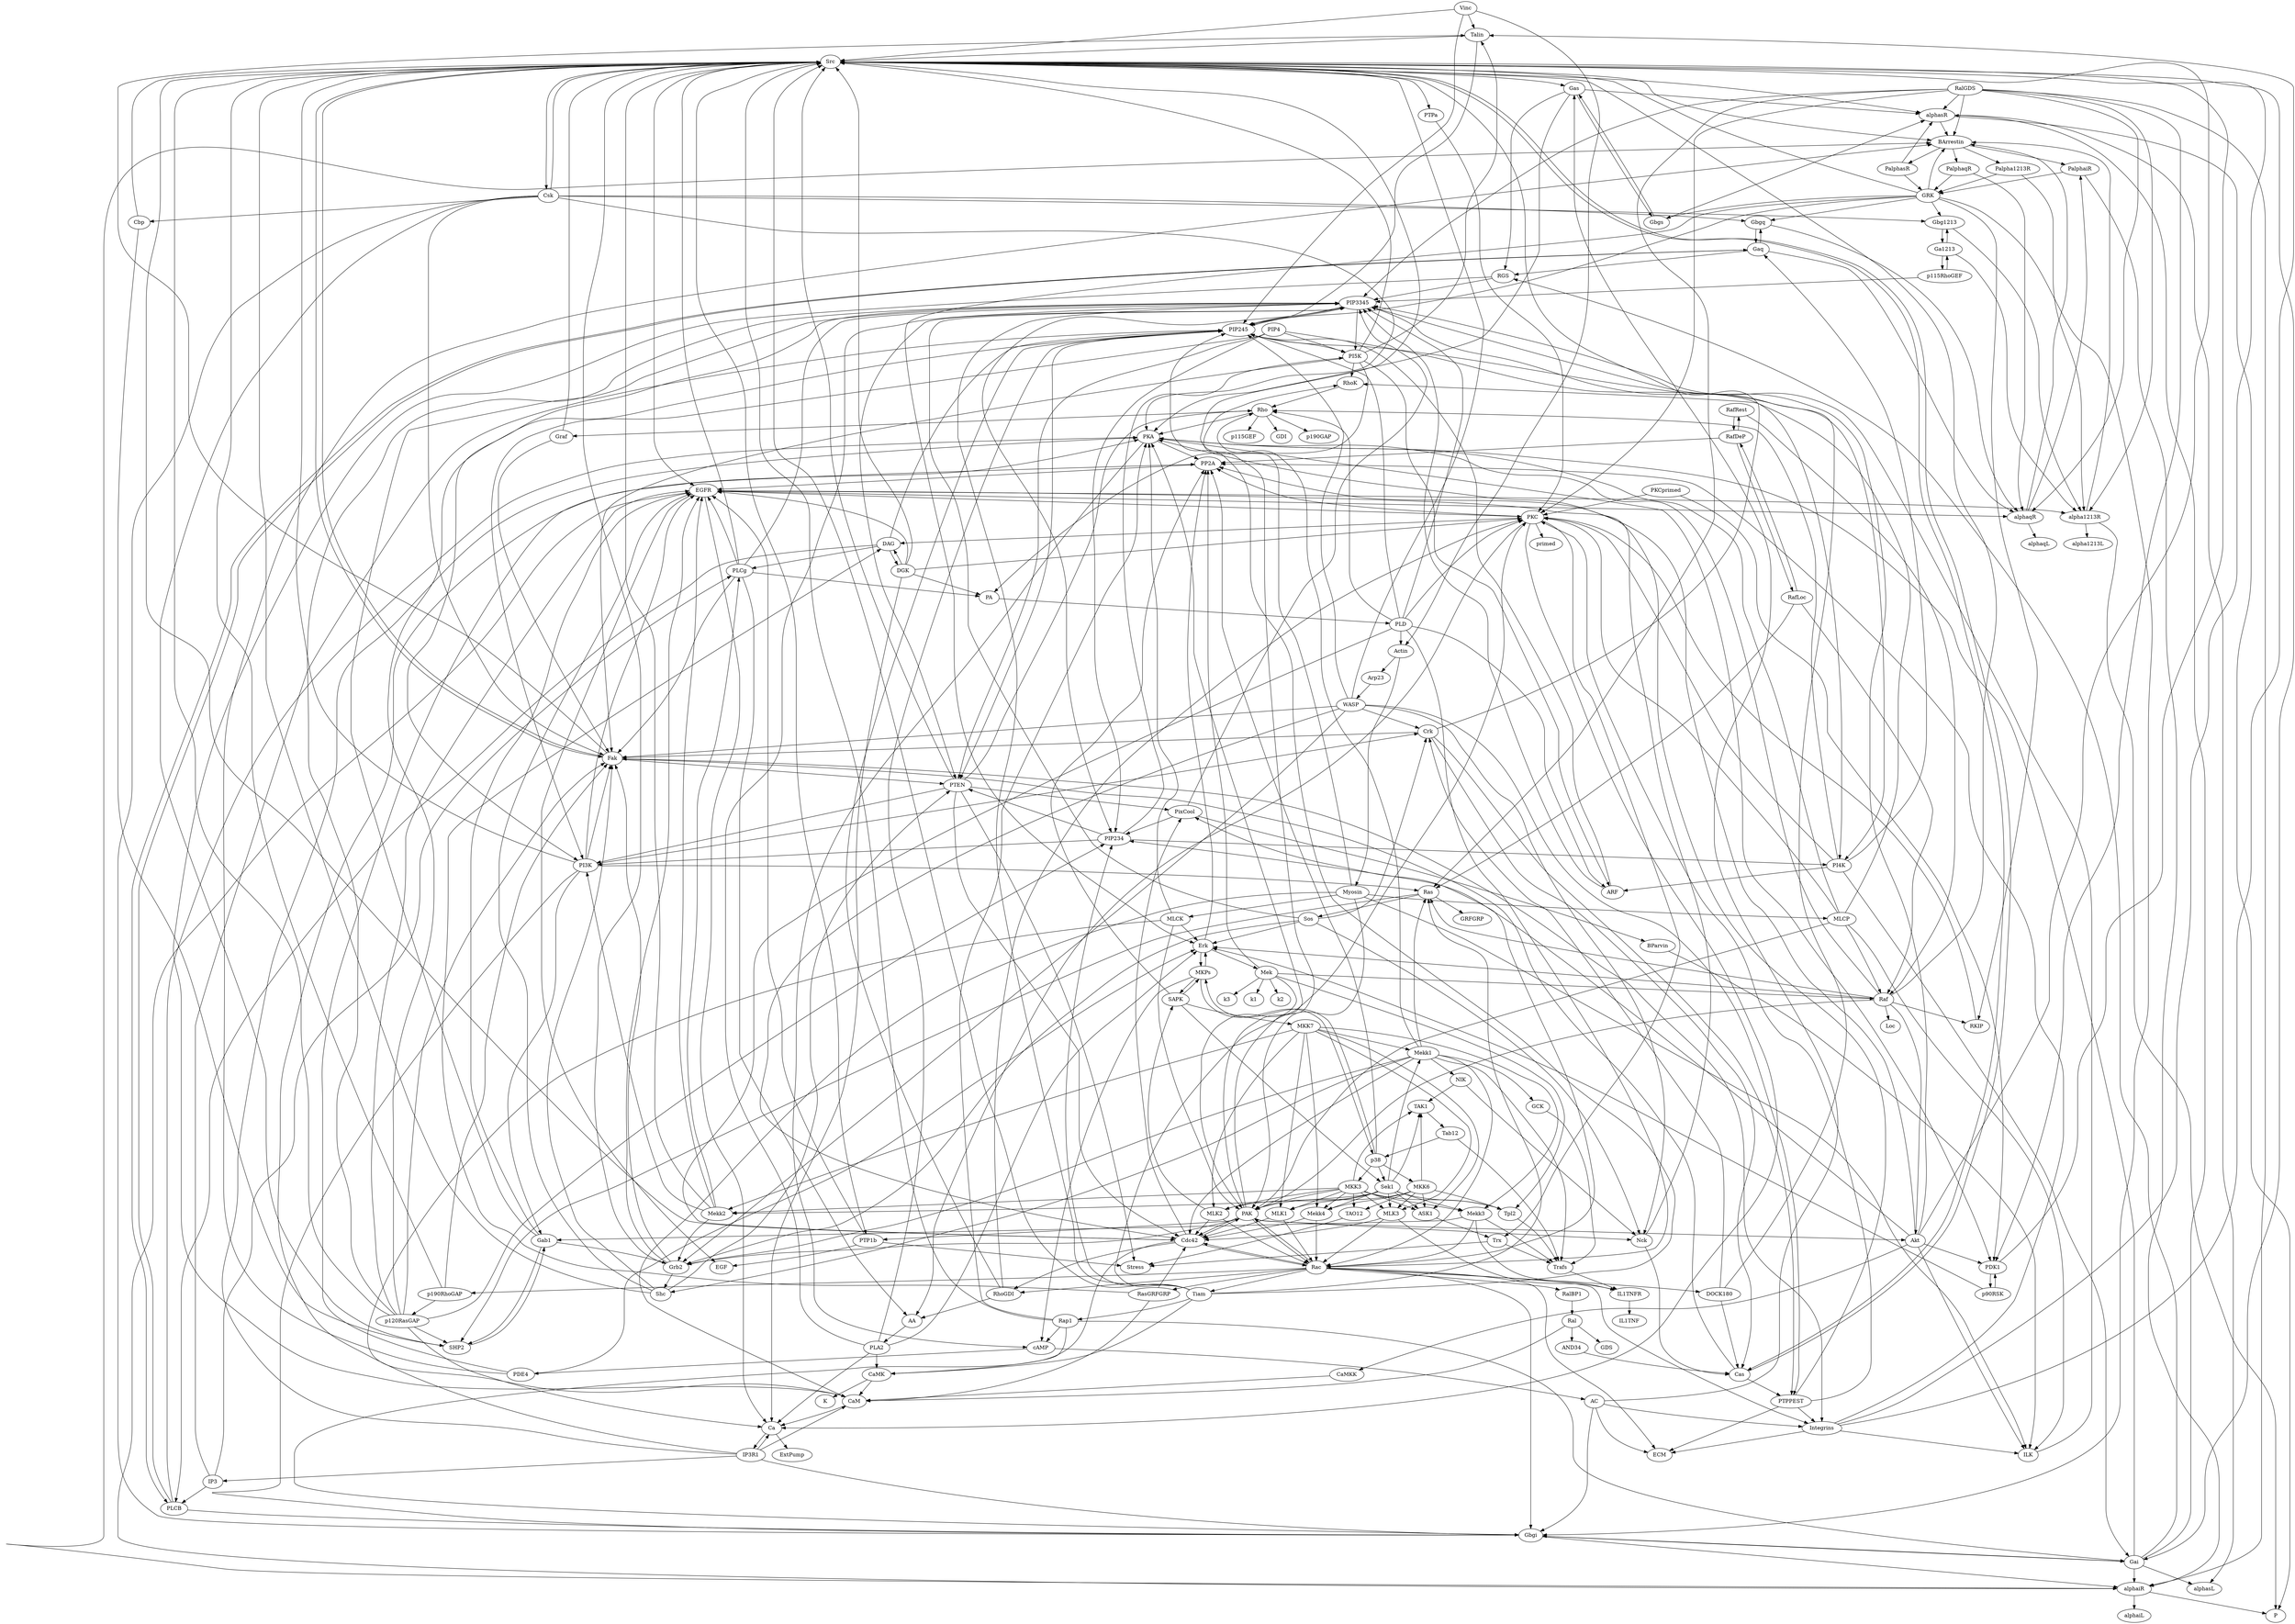 digraph {
	graph [bb="0,0,6269,4140"];
	node [label="\N"];
	Vinc	[height=0.5,
		pos="3838,4122",
		width=0.84854];
	Talin	[height=0.5,
		pos="3933,4050",
		width=0.92075];
	Vinc -> Talin	[pos="e,3914.1,4064.9 3856.3,4107.5 3870.3,4097.2 3889.9,4082.8 3905.7,4071.1"];
	Src	[height=0.5,
		pos="2135,3978",
		width=0.75];
	Vinc -> Src	[pos="e,2161.7,3981.2 3807.7,4118.5 3600.9,4101.2 2398.3,4001 2171.8,3982.1"];
	Actin	[height=0.5,
		pos="3599,1674",
		width=0.95686];
	Vinc -> Actin	[pos="e,3572.5,1685.9 3826.7,4104.8 3810.1,4079.3 3781,4027.6 3781,3979 3781,3979 3781,3979 3781,3689 3781,3529 3743,3491 3743,3331 3743,\
3331 3743,3331 3743,3185 3743,3095.3 3528.6,2499.8 3510,2412 3503.3,2380.4 3504.8,2372 3501,2340 3477.4,2140.6 3451,2091.8 3451,\
1891 3451,1891 3451,1891 3451,1817 3451,1755 3519.5,1711.6 3563.3,1690.2"];
	PIP245	[height=0.5,
		pos="3957,2610",
		width=1.2277];
	Vinc -> PIP245	[pos="e,4000.4,2613.5 3867.5,4117.3 3931.1,4107.5 4075,4074.7 4075,3979 4075,3979 4075,3979 4075,3905 4075,3730.4 4237,3721.6 4237,3547 \
4237,3547 4237,3547 4237,2753 4237,2652.5 4091.8,2623.1 4010.5,2614.5"];
	Talin -> Src	[pos="e,2162.1,3980.1 3899.9,4047.7 3677.7,4039.1 2406.8,3989.6 2172.2,3980.4"];
	Talin -> PIP245	[pos="e,3940.1,2626.9 3940.5,4032.3 3951.6,4006.2 3971,3953.7 3971,3907 3971,3907 3971,3907 3971,3329 3971,3048.4 3928.2,2980.4 3916,2700 \
3915.3,2684 3910.8,2679.1 3916,2664 3919.6,2653.3 3926.4,2643.1 3933.4,2634.6"];
	Gas	[height=0.5,
		pos="6079,3906",
		width=0.79437];
	Src -> Gas	[pos="e,6052,3912.2 2162,3976.9 2483.1,3975.1 5566.6,3957.7 5969,3924 5993.5,3921.9 6020.8,3917.7 6042.1,3914"];
	alphasR	[height=0.5,
		pos="5546,90",
		width=1.336];
	Src -> alphasR	[pos="e,5594.4,90.335 2162.1,3976.9 2506.8,3976.1 6020.7,3966.3 6117,3924 6166.8,3902.1 6201,3889.4 6201,3835 6201,3835 6201,3835 6201,\
3401 6201,3241.9 6201,3202.1 6201,3043 6201,3043 6201,3043 6201,809 6201,681.84 6193,650.16 6193,523 6193,523 6193,523 6193,305 \
6193,191.92 6103.3,179.75 5996,144 5861,99.013 5692.1,91.14 5604.6,90.393"];
	Gai	[height=0.5,
		pos="5622,162",
		width=0.75];
	Src -> Gai	[pos="e,5649,162.79 2162.1,3976.9 2513.9,3975.2 6172.4,3957.1 6215,3924 6247.4,3898.9 6239,3876 6239,3835 6239,3835 6239,3835 6239,3401 \
6239,3234 6125,3210 6125,3043 6125,3043 6125,3043 6125,1097 6125,968.71 6086,939.29 6086,811 6086,811 6086,811 6086,737 6086,641.87 \
6082,618.13 6082,523 6082,523 6082,523 6082,449 6082,342.07 6102,286.93 6022,216 5968.7,168.78 5747.9,163.13 5659.2,162.81"];
	BArrestin	[height=0.5,
		pos="555,450",
		width=1.5526];
	Src -> BArrestin	[pos="e,524.72,465.29 2107.9,3976.8 1917.9,3975.3 785.59,3964.8 444,3924 276.92,3904.1 76,4003.3 76,3835 76,3835 76,3835 76,2825 76,2585.5 \
151.96,2535.4 214,2304 246.08,2184.3 287,2158.9 287,2035 287,2035 287,2035 287,1529 287,1433.6 304,1410.4 304,1315 304,1315 304,\
1315 304,1241 304,980.99 417,927.01 417,667 417,667 417,667 417,593 417,535.95 474.99,493.2 515.79,470.17"];
	EGFR	[height=0.5,
		pos="1730,2826",
		width=1.0652];
	Src -> EGFR	[pos="e,1726.2,2844 2108.5,3974 2015.7,3962.7 1711,3919.2 1711,3835 1711,3835 1711,3835 1711,2969 1711,2928.6 1718.6,2882.4 1724.2,2853.9"];
	Fak	[height=0.5,
		pos="2615,2178",
		width=0.75];
	Src -> Fak	[pos="e,2588.1,2180.7 2112,3968.1 2094.7,3959 2072.2,3943.3 2059,3924 1978.9,3806.9 1965,3760.8 1965,3619 1965,3619 1965,3619 1965,3113 \
1965,2984 2015,2956 2015,2827 2015,2827 2015,2827 2015,2753 2015,2582.2 1974.7,2502 2090,2376 2224.9,2228.6 2482.2,2190.6 2578,2181.6"];
	Cas	[height=0.5,
		pos="2096,954",
		width=0.77632];
	Src -> Cas	[pos="e,2068.2,956.55 2107.8,3976.7 1936.2,3974.5 1008.9,3960.4 889,3924 816.29,3901.9 743,3911 743,3835 743,3835 743,3835 743,2609 743,\
2484.1 681.91,2463.3 662,2340 649.24,2261 645.23,2239 658,2160 694.24,1935.8 819,1902.1 819,1675 819,1675 819,1675 819,1529 819,\
1429.7 883,1414.3 883,1315 883,1315 883,1315 883,1241 883,1055.5 1089.4,1130.1 1268,1080 1565.1,996.58 1939.4,965.19 2058.2,957.21"];
	Csk	[height=0.5,
		pos="649,3906",
		width=0.77632];
	Src -> Csk	[pos="e,667.71,3919.7 2108,3976.6 1921.3,3973.7 826.05,3954.8 682,3924 680.51,3923.7 679,3923.3 677.5,3922.9"];
	PTPa	[height=0.5,
		pos="3876,3762",
		width=0.95686];
	Src -> PTPa	[pos="e,3866.2,3779.5 2162.1,3976.7 2365.3,3974.1 3644.9,3956.7 3719,3924 3784,3895.3 3836,3826 3860.6,3788.3"];
	PTP1b	[height=0.5,
		pos="1388,1314",
		width=1.1374];
	Src -> PTP1b	[pos="e,1379.4,1331.8 2108.1,3976.4 1954.6,3973.1 1194.2,3954.9 1095,3924 1023.2,3901.6 951,3910.2 951,3835 951,3835 951,3835 951,2609 \
951,2499.6 1191,2288.4 1191,2179 1191,2179 1191,2179 1191,2105 1191,1936.8 1182.2,1891.1 1223,1728 1261.2,1575.5 1343,1404.4 1374.9,\
1340.7"];
	Arp23	[height=0.5,
		pos="3518,1602",
		width=1.0832];
	Actin -> Arp23	[pos="e,3535.7,1618.3 3581.8,1658.2 3570.7,1648.5 3556,1635.9 3543.5,1625.1"];
	Myosin	[height=0.5,
		pos="4305,1602",
		width=1.2277];
	Actin -> Myosin	[pos="e,4262.5,1607.2 3632.6,1669.7 3745.8,1658.4 4114.3,1621.9 4252.2,1608.2"];
	PIP3345	[height=0.5,
		pos="3877,2538",
		width=1.3902];
	PIP245 -> PIP3345	[pos="e,3890.1,2555.5 3934.4,2594.2 3922.7,2585 3908.8,2572.9 3897.4,2562.5"];
	PTEN	[height=0.5,
		pos="3555,2106",
		width=1.0471];
	PIP245 -> PTEN	[pos="e,3554.7,2124.4 3918.3,2601.1 3882.5,2592.9 3828.3,2578.1 3785,2556 3761.2,2543.9 3760,2533.6 3737,2520 3703.4,2500.2 3682.3,2513.7 \
3657,2484 3567.4,2378.9 3555.8,2202.4 3554.8,2134.7"];
	PI4K	[height=0.5,
		pos="4414,1746",
		width=0.92075];
	PIP245 -> PI4K	[pos="e,4423.8,1763.4 3999.6,2605.1 4122.3,2593.9 4468.5,2561.8 4479,2556 4654.5,2459.9 4511,2307.1 4511,2107 4511,2107 4511,2107 4511,\
2033 4511,1932 4456.1,1821 4428.9,1772.3"];
	PI5K	[height=0.5,
		pos="4224,1890",
		width=0.92075];
	PIP245 -> PI5K	[pos="e,4240.7,1906.1 3999.7,2604.9 4113.1,2594 4414.1,2564.4 4434,2556 4480.2,2536.4 4499.6,2529.4 4521,2484 4527.8,2469.5 4524.6,2463.6 \
4521,2448 4464.7,2205 4416.1,2149 4274,1944 4266.5,1933.1 4256.7,1922.3 4247.8,1913.3"];
	RKIP	[height=0.5,
		pos="5727,234",
		width=0.95686];
	PKC	[height=0.5,
		pos="4013,2754",
		width=0.84854];
	RKIP -> PKC	[pos="e,4043.6,2751.7 5742,250.57 5764.2,275.26 5803,325.83 5803,377 5803,739 5803,739 5803,739 5803,835.6 5841,856.4 5841,953 5841,1387 \
5841,1387 5841,1387 5841,1483.6 5803,1504.4 5803,1601 5803,1675 5803,1675 5803,1675 5803,1869.1 5727,1910.9 5727,2105 5727,2179 \
5727,2179 5727,2179 5727,2432.2 5532.7,2456.4 5300,2556 5016.8,2677.2 4926.7,2654.6 4622,2700 4409.3,2731.7 4151.8,2746.4 4053.7,\
2751.2"];
	DAG	[height=0.5,
		pos="3957,2682",
		width=0.88464];
	PKC -> DAG	[pos="e,3969.8,2699 4000.6,2737.5 3993.4,2728.5 3984.3,2717.1 3976.2,2707"];
	Ca	[height=0.5,
		pos="5142,882",
		width=0.75];
	PKC -> Ca	[pos="e,5169,882.9 4043.4,2752 4258.2,2743.3 5537,2661.9 5537,1963 5537,1963 5537,1963 5537,1889 5537,1745.1 5689,1746.9 5689,1603 5689,\
1603 5689,1603 5689,1169 5689,1024.4 5593.9,995.24 5462,936 5366.3,893.03 5240.5,884.53 5179,883.09"];
	Trx	[height=0.5,
		pos="3308,2682",
		width=0.75];
	PKC -> Trx	[pos="e,3334.8,2685.7 3983.2,2750 3870.2,2738.8 3469.1,2699 3344.9,2686.7"];
	PP2A	[height=0.5,
		pos="4865,2898",
		width=0.99297];
	PKC -> PP2A	[pos="e,4837.7,2886.3 4043.5,2755.6 4129.1,2757.7 4378.6,2767.3 4581,2808 4671.8,2826.3 4774.8,2862.6 4828.3,2882.7"];
	AA	[height=0.5,
		pos="2548,1170",
		width=0.75];
	PKC -> AA	[pos="e,2525.7,1180.4 3983.7,2748.3 3939.9,2740.9 3855,2724.5 3786,2700 3699.8,2669.4 3504.6,2542.4 3416,2520 3234.9,2474.2 2743.8,2566.2 \
2576,2484 2538.3,2465.6 2534.4,2449.2 2515,2412 2413.7,2217.7 2297.1,1652.9 2349,1440 2374.6,1334.9 2387.2,1303 2461,1224 2476.5,\
1207.4 2498.3,1194.1 2516.2,1185"];
	primed	[height=0.5,
		pos="4089,2682",
		width=1.2277];
	PKC -> primed	[pos="e,4072,2698.7 4028.7,2738.5 4039.1,2729 4052.8,2716.3 4064.6,2705.5"];
	MLCK	[height=0.5,
		pos="3995,1530",
		width=1.1013];
	CaM	[height=0.5,
		pos="5004,954",
		width=0.9027];
	MLCK -> CaM	[pos="e,4982,967.5 4018.9,1515.4 4154.1,1438.5 4821.3,1059 4973.2,972.54"];
	PAK	[height=0.5,
		pos="2823,1386",
		width=0.83048];
	MLCK -> PAK	[pos="e,2852.2,1390.5 3957,1524.4 3780.5,1503 3041.3,1413.4 2862.2,1391.7"];
	PKA	[height=0.5,
		pos="4986,3834",
		width=0.84854];
	MLCK -> PKA	[pos="e,4957.4,3827.5 3993.4,1548.1 3989.4,1594.7 3981,1728.1 4002,1836 4035,2005.3 4202.6,2408.5 4292,2556 4328.4,2616.1 4389,2610.7 \
4389,2681 4389,2971 4389,2971 4389,2971 4389,3278.9 4777,3237.1 4777,3545 4777,3691 4777,3691 4777,3691 4777,3772.5 4887,3810.5 \
4947.4,3825.2"];
	Erk	[height=0.5,
		pos="4313,3618",
		width=0.75827];
	MLCK -> Erk	[pos="e,4313,3600 3990.1,1548.1 3973.7,1608.6 3923.9,1817.1 3969,1980 3993.9,2069.9 4042.4,2073.3 4077,2160 4107.4,2236.1 4096.1,2260.8 \
4117,2340 4125.5,2372.4 4126.5,2381 4139,2412 4154.9,2451.4 4313,2710.5 4313,2753 4313,3475 4313,3475 4313,3475 4313,3515 4313,3561.3 \
4313,3589.9"];
	CaM -> Ca	[pos="e,5121.1,893.61 5027.1,941.28 5050.4,929.48 5086.4,911.21 5111.9,898.28"];
	PAK -> Src	[pos="e,2107.9,3976.4 2793.5,1389.3 2741.5,1394.1 2630.7,1407.5 2543,1440 2482.9,1462.3 2471.8,1477.2 2418,1512 579.54,2701.8 1281.4,2244.9 \
1154,2448 927.86,2808.3 1065,2975.6 1065,3401 1065,3475 1065,3475 1065,3475 1065,3602.7 1093,3633.3 1093,3761 1093,3835 1093,3835 \
1093,3835 1093,3877.3 1092.8,3899.1 1127,3924 1167,3953.1 1920.4,3972.1 2097.8,3976.2"];
	PAK -> PKA	[pos="e,4958,3826.5 2793.8,1390.1 2734.8,1396.6 2597.7,1413.4 2485,1440 2121.8,1525.8 2015.8,1595.7 1765,1872 1459.7,2208.3 1413.4,2357.6 \
1355,2808 1352.9,2823.9 1345,2831.5 1355,2844 1372.2,2865.5 1812.6,2944.2 1839,2952 1883.5,2965.1 1995.6,2999.5 2035,3024 2184.4,\
3116.7 2287,3153.2 2287,3329 2287,3475 2287,3475 2287,3475 2287,3562.7 2378,3542.8 2463,3564 2832.2,3656.2 3800.6,3531.8 4175,3600 \
4222.3,3608.6 4230.3,3624.7 4277,3636 4391.2,3663.7 4425.7,3640.8 4539,3672 4657.7,3704.7 4677.8,3739.5 4794,3780 4846.6,3798.3 \
4909,3814.6 4948.1,3824.1"];
	Cdc42	[height=0.5,
		pos="3147,1458",
		width=1.1193];
	PAK -> Cdc42	[pos="e,3112.5,1448.6 2851.2,1392.3 2907.8,1403.7 3034.8,1431.1 3102.5,1446.3"];
	Rac	[height=0.5,
		pos="3261,1314",
		width=0.77632];
	PAK -> Rac	[pos="e,3233.2,1316.2 2843.2,1372.7 2848,1370.9 2853.1,1369.3 2858,1368 2989.3,1334.3 3150.9,1321.1 3223.2,1316.8"];
	Grb2	[height=0.5,
		pos="2265,2322",
		width=0.95686];
	PAK -> Grb2	[pos="e,2272.1,2304.1 2826.9,1404 2830.4,1423.4 2832.7,1455.2 2817,1476 2788.6,1513.7 2756,1485.4 2717,1512 2681.9,1536 2678.1,1549 2654,\
1584 2475.1,1844.2 2318.5,2196.5 2276.2,2294.7"];
	PAK -> PTP1b	[pos="e,1428.5,1317 2793.4,1383.6 2613.5,1374.8 1668.9,1328.7 1438.7,1317.5"];
	Akt	[height=0.5,
		pos="5250,1314",
		width=0.75];
	PAK -> Akt	[pos="e,5223.1,1315.8 2852.8,1384.1 3108.5,1376.8 4929.5,1324.2 5213,1316.1"];
	Nck	[height=0.5,
		pos="1923,1026",
		width=0.79437];
	PAK -> Nck	[pos="e,1942.5,1039.5 2796,1378.2 2709.4,1356.1 2432.1,1282 2215,1188 2114,1144.3 2002,1076.7 1951,1044.8"];
	PDK1	[height=0.5,
		pos="4449,3762",
		width=1.0291];
	PKA -> PDK1	[pos="e,4479.4,3772.3 4955.7,3831.3 4880.2,3826.6 4677.2,3811.9 4511,3780 4503.8,3778.6 4496.3,3776.8 4489,3775"];
	cAMP	[height=0.5,
		pos="846,1098",
		width=1.0471];
	PKA -> cAMP	[pos="e,833.16,1115 4955.9,3830.4 4598.6,3799.2 1179,3500.2 1179,3475 1179,3475 1179,3475 1179,3257 1179,3152.6 1103.9,3150 1051,3060 \
996.04,2966.4 973.24,2946.3 937,2844 774.08,2384 752.54,2251.8 739,1764 738.56,1748 737.76,1744 739,1728 748.36,1607.4 781,1580 \
781,1459 781,1459 781,1459 781,1241 781,1196.2 808.04,1150.1 827.24,1123.1"];
	PKA -> PP2A	[pos="e,4895.2,2907.7 4997.3,3816.8 5013.9,3791.3 5043,3739.6 5043,3691 5043,3691 5043,3691 5043,3041 5043,2970.8 4957.4,2929.7 4904.9,\
2911.1"];
	Erk -> PP2A	[pos="e,4859.7,2916 4340,3614.3 4397.4,3608.1 4529.2,3591.2 4564,3564 4675.1,3477.2 4820.5,3038.7 4856.6,2925.6"];
	MKPs	[height=0.5,
		pos="3226,3546",
		width=1.0291];
	Erk -> MKPs	[pos="e,3263.3,3547.5 4286.4,3612.9 4264.1,3609 4232,3603.1 4204,3600 3847.5,3560.3 3415.2,3550.1 3273.4,3547.7"];
	Mek	[height=0.5,
		pos="4594,2970",
		width=0.84854];
	Erk -> Mek	[pos="e,4592.4,2988 4340.2,3615.5 4409.2,3609.9 4586,3585.1 4586,3475 4586,3475 4586,3475 4586,3113 4586,3072.9 4589.2,3026.6 4591.6,2998.1"];
	Gbgs	[height=0.5,
		pos="5979,234",
		width=0.95686];
	Gbgs -> Gas	[pos="e,6084.5,3888 5991.3,251.12 5995.4,261.56 5998.8,275.49 6001,288 6035.4,485.67 6048,536.35 6048,737 6048,811 6048,811 6048,811 6048,\
939.29 6087,968.71 6087,1097 6087,3763 6087,3763 6087,3763 6087,3803 6087.4,3849.3 6085.4,3877.9"];
	Gbgs -> alphasR	[pos="e,5581.7,102.23 5951.4,223.08 5944.7,220.72 5937.6,218.24 5931,216 5808.7,174.48 5663.5,128.13 5591.3,105.3"];
	Gas -> PKA	[pos="e,5016.2,3836.9 6050.6,3903.2 5900.8,3893.6 5202.2,3848.8 5026.3,3837.6"];
	Gas -> Gbgs	[pos="e,5976,252.06 6073.1,3888 6069.5,3861.3 6069,3808.1 6069,3763 6069,3763 6069,3763 6069,1097 6069,968.71 6030,939.29 6030,811 6030,\
811 6030,811 6030,737 6030,536.35 6017.4,485.67 5983,288 5981.5,279.47 5979.4,270.27 5977.8,261.97"];
	Gas -> alphasR	[pos="e,5592.6,94.632 6088.1,3888.5 6101.5,3862.6 6125,3810.4 6125,3763 6125,3763 6125,3763 6125,3257 6125,3160.4 6163,3139.6 6163,3043 \
6163,3043 6163,3043 6163,1025 6163,928.32 6124,907.68 6124,811 6124,811 6124,811 6124,737 6124,505.03 6242.7,393.21 6093,216 6030,\
141.35 5729.8,106.94 5602.9,95.539"];
	RGS	[height=0.5,
		pos="6155,90",
		width=0.86659];
	Gas -> RGS	[pos="e,6175.6,103.68 6098.2,3892.6 6111.5,3883 6128.7,3868.7 6139,3852 6160.6,3817.2 6163,3804 6163,3763 6163,3763 6163,3763 6163,3329 \
6163,3197.5 6239,3174.5 6239,3043 6239,3043 6239,3043 6239,809 6239,681.19 6269,650.81 6269,523 6269,523 6269,523 6269,233 6269,\
178.88 6218,133.64 6184.2,109.6"];
	alphasL	[height=0.5,
		pos="5584,18",
		width=1.2999];
	alphasR -> alphasL	[pos="e,5574.9,35.789 5555.2,72.055 5559.6,63.887 5565,53.912 5570,44.824"];
	alphasR -> BArrestin	[pos="e,520.09,435.67 5497.8,91.091 5057.3,91.991 1738.2,100.2 1300,144 922.43,181.74 697.22,53.148 474,360 464.59,372.94 466.39,381.93 \
474,396 482.14,411.06 496.63,422.52 511.12,430.87"];
	P	[height=0.5,
		pos="390,18",
		width=0.75];
	alphasR -> P	[pos="e,410.01,30.302 5497.6,89.094 4991.9,89.999 686.93,95.93 426,36 423.81,35.497 421.6,34.848 419.4,34.098"];
	PTPPEST	[height=0.5,
		pos="2765,882",
		width=1.5165];
	PTPPEST -> PKC	[pos="e,4013.6,2735.5 2819.5,883.89 3048.5,888.35 3920,912.68 3920,1025 3920,1171 3920,1171 3920,1171 3920,1211.4 3926,1228.2 3901,1260 \
3878.1,1289.1 3845.7,1264.7 3826,1296 3744.7,1425.3 3870.8,1828.9 3893,1980 3933.3,2254 3981.3,2316.6 4010,2592 4014.8,2638.5 4014.6,\
2693 4013.9,2725.2"];
	PTPPEST -> PKA	[pos="e,4956.1,3829.5 2710.5,883.64 2462.8,887.45 1444.1,913.17 1182,1080 1160.7,1093.6 913,1385.5 913,1529 913,1675 913,1675 913,1675 \
913,2615.2 1179.2,2727.3 1216,2772 1339.7,2922.2 1822.7,3081.4 1997,3168 2075.5,3207 2173,3169.3 2173,3257 2173,3403 2173,3403 2173,\
3403 2173,3495.5 2222.4,3522.4 2305,3564 2414.3,3619.1 4395.2,3620 4506,3672 4525.6,3681.2 4521.3,3695.4 4539,3708 4604.9,3754.8 \
4628.7,3756.3 4706,3780 4789.6,3805.6 4891.1,3821.1 4946,3828.3"];
	Integrins	[height=0.5,
		pos="4202,810",
		width=1.4804];
	PTPPEST -> Integrins	[pos="e,4149.5,813.56 2818.7,878.38 3042.4,867.49 3899.3,825.74 4139.3,814.06"];
	ECM	[height=0.5,
		pos="3667,738",
		width=0.93881];
	PTPPEST -> ECM	[pos="e,3634.9,744.06 2813.2,873.42 2971.6,848.47 3475.1,769.21 3624.7,745.66"];
	Integrins -> Talin	[pos="e,3966.2,4049.2 4255.4,810.98 4403,811.55 4828.3,817.44 5178,864 5329.8,884.21 5369.3,888.77 5515,936 5683.3,990.55 5879,920.1 5879,\
1097 5879,1315 5879,1315 5879,1315 5879,1411.6 5917,1432.4 5917,1529 5917,1603 5917,1603 5917,1603 5917,1765.7 5993,1798.3 5993,\
1961 5993,3403 5993,3403 5993,3403 5993,4122.7 6025.1,3861.6 5947,3924 5787.9,4051.2 4254.8,4050.5 3976.3,4049.2"];
	Integrins -> Src	[pos="e,2162,3976.8 4239.8,822.71 4437.8,886.7 5347,1213.4 5347,1817 5347,1891 5347,1891 5347,1891 5347,2076 5387.4,2119.4 5399,2304 5414.1,\
2544.1 5417.5,2610.1 5361,2844 5256.2,3277.7 5162.7,3481.8 4744,3636 4586.5,3694 4530.2,3628.7 4368,3672 4106.7,3741.8 4077.4,3862.5 \
3814,3924 3649.3,3962.4 2404.8,3974.7 2172.3,3976.7"];
	Integrins -> ECM	[pos="e,3699.7,742.6 4155.5,801.09 4137.3,798.09 4116.2,794.74 4097,792 3955.6,771.85 3787.5,752.44 3710,743.76"];
	ILK	[height=0.5,
		pos="4435,738",
		width=0.75];
	Integrins -> ILK	[pos="e,4410.8,746.28 4240.5,797.44 4285.2,784 4358.4,762.01 4401.1,749.18"];
	Integrins -> PP2A	[pos="e,4882,2882.1 4214.9,827.71 4256.8,882.6 4392.3,1063.1 4486,1224 4521.8,1285.5 4527,1303 4556,1368 4633.4,1541.5 4635.5,1592.4 4717,\
1764 4865.6,2077 5005.2,2112.3 5091,2448 5136.2,2624.7 4956.9,2812.2 4889.6,2875"];
	Gai -> PKA	[pos="e,5016.7,3832.2 5647.8,168 5695,177.45 5793.1,198.53 5823,216 5861.5,238.51 5871.8,248.71 5893,288 5989.9,467.9 5992,532.65 5992,\
737 5992,811 5992,811 5992,811 5992,1002.9 6031,1049.1 6031,1241 6031,3403 6031,3403 6031,3403 6031,3605 5961.8,3698.4 5777,3780 \
5708.1,3810.4 5179.4,3827.5 5027,3831.9"];
	Gai -> alphasR	[pos="e,5563.2,106.85 5606.6,146.83 5596.3,137.33 5582.5,124.6 5570.6,113.7"];
	Gbgi	[height=0.5,
		pos="4321,234",
		width=0.9027];
	Gai -> Gbgi	[pos="e,4353.5,231.37 5595.2,164.56 5431.5,173.69 4566.9,220.21 4363.7,230.84"];
	Gai -> RGS	[pos="e,6124.8,94.962 5648.4,157.53 5735,146.15 6010.7,109.95 6114.7,96.288"];
	alphaiR	[height=0.5,
		pos="435,90",
		width=1.2818];
	Gai -> alphaiR	[pos="e,481.02,91.621 5595,160.64 5218.8,155.56 1026.8,98.987 491.2,91.758"];
	Gai -> alphasL	[pos="e,5590.7,35.997 5619.1,144.1 5615.8,126.08 5610,96.77 5603,72 5600.5,63.311 5597.4,53.988 5594.3,45.621"];
	Gbgi -> Gai	[pos="e,5595.2,164.33 4353.1,231.15 4531.1,221.25 5395.3,174.76 5585.1,164.86"];
	Gbgi -> alphaiR	[pos="e,480.71,92.67 4288.6,231.82 3942.8,219.18 938.92,109.41 490.81,93.04"];
	RGS -> CaM	[pos="e,5028.5,942.05 6151.8,107.98 6147.7,126.6 6139.6,156.89 6126,180 6103.8,217.67 6089.8,220.98 6059,252 5903.5,408.65 5698,372.29 \
5698,593 5698,667 5698,667 5698,667 5698,909.35 5434.2,821.15 5205,900 5136.1,923.72 5114.5,913.96 5045,936 5042.7,936.73 5040.4,\
937.53 5038,938.38"];
	RGS -> PIP3345	[pos="e,3926.9,2535.7 6169.7,106.17 6191.7,130.7 6231,181.55 6231,233 6231,523 6231,523 6231,523 6231,622.93 6162,637.07 6162,737 6162,\
811 6162,811 6162,811 6162,1154 5879,1186 5879,1529 5879,1603 5879,1603 5879,1603 5879,1759.5 5817.8,1801.6 5703,1908 5229.4,2347 \
4997.7,2336.3 4369,2484 4216,2519.9 4030.5,2531.6 3937,2535.3"];
	alphaiR -> BArrestin	[pos="e,508.57,439.79 429.63,107.98 415.14,157.28 380.27,302.83 441,396 454.13,416.15 477.08,428.77 498.96,436.61"];
	alphaiR -> P	[pos="e,400.28,34.988 424.34,72.411 418.82,63.832 411.98,53.191 405.86,43.67"];
	alphaiL	[height=0.5,
		pos="480,18",
		width=1.2457];
	alphaiR -> alphaiL	[pos="e,469.1,35.956 445.66,72.411 451.02,64.077 457.63,53.797 463.61,44.488"];
	RalGDS	[height=0.5,
		pos="363,3834",
		width=1.2999];
	RalGDS -> PKC	[pos="e,3991.9,2767.3 408.87,3829.9 521.39,3822.1 820.08,3801.2 1069,3780 1574.6,3737 2865.5,3738.3 3342,3564 3680.4,3440.2 3895,3331.4 \
3895,2971 3895,2971 3895,2971 3895,2897 3895,2841.7 3948.5,2796.5 3983.5,2772.9"];
	RalGDS -> alphasR	[pos="e,5497.6,91.177 342.9,3817.5 314.49,3793.6 266,3745 266,3691 266,3691 266,3691 266,2249 266,2153.6 249,2130.4 249,2035 249,2035 \
249,2035 249,1529 249,1433.6 266,1410.4 266,1315 266,1315 266,1315 266,1169 266,1073.9 265,1050.1 265,955 265,955 265,955 265,593 \
265,455.77 556.88,181.11 689,144 810.35,109.91 4944.1,93.258 5487.3,91.215"];
	RalGDS -> alphaiR	[pos="e,420.17,107.26 324.68,3823.6 300.53,3815.8 270.52,3802.2 252,3780 225.78,3748.5 228,3732 228,3691 228,3691 228,3691 228,3257 228,\
3160.4 190,3139.6 190,3043 190,3043 190,3043 190,2465 190,2368.4 152,2347.6 152,2251 152,2251 152,2251 152,377 152,296.52 226.25,\
309.06 283,252 330.48,204.26 384.15,146.48 413.3,114.75"];
	RalGDS -> BArrestin	[pos="e,533.79,466.76 355.31,3815.9 344.21,3789.6 325,3737.4 325,3691 325,3691 325,3691 325,1529 325,1141.6 455,1054.4 455,667 455,667 \
455,667 455,593 455,543.39 496.31,498.89 525.82,473.43"];
	Ras	[height=0.5,
		pos="1738,1170",
		width=0.77632];
	RalGDS -> Ras	[pos="e,1710,1170.9 369.22,3816.1 387.37,3765.3 439,3609.1 439,3475 439,3475 439,3475 439,3329 439,2998.9 629,2941.1 629,2611 629,2611 \
629,2611 629,2465 629,2297.8 790.67,2329 892,2196 936.9,2137.1 940.39,2117 976,2052 1045.2,1925.8 1066,1895.7 1124,1764 1227.1,1529.8 \
1123.7,1383.3 1324,1224 1381.6,1178.2 1608.6,1171.7 1699.8,1171"];
	RalGDS -> PDK1	[pos="e,4412.1,3764.5 408.87,3829.6 465.16,3825.5 563.54,3819 648,3816 2101,3764.7 2465.5,3811.3 3919,3780 4097.4,3776.2 4309.4,3768.4 \
4401.9,3764.8"];
	RalGDS -> PIP3345	[pos="e,3833.7,2547.2 406.31,3826.9 516.64,3811.4 817.41,3770.1 1069,3744 1191.1,3731.3 3160,3614.3 3272,3564 3361.5,3523.8 3591,3357.1 \
3591,3259 3591,3259 3591,3259 3591,2897 3591,2745.9 3629.7,2694.2 3741,2592 3764,2570.9 3796.4,2557.8 3823.8,2549.9"];
	alphaqR	[height=0.5,
		pos="851,522",
		width=1.354];
	RalGDS -> alphaqR	[pos="e,805.66,528.67 363,3816 363,3789.3 363,3736.1 363,3691 363,3691 363,3691 363,1889 363,1792.4 401,1771.6 401,1675 401,1675 401,1675 \
401,1169 401,1004.7 493,975.28 493,811 493,811 493,811 493,737 493,597.69 695.2,546.9 795.68,530.27"];
	alpha1213R	[height=0.5,
		pos="95,90",
		width=1.8415];
	RalGDS -> alpha1213R	[pos="e,74.386,107.4 321.48,3825.6 292.11,3818.4 253.56,3804.8 228,3780 197.14,3750 190,3734 190,3691 190,3691 190,3691 190,3545 190,3448.4 \
152,3427.6 152,3331 152,3331 152,3331 152,2681 152,2584.4 114,2563.6 114,2467 114,2467 114,2467 114,1961 114,1860.1 38,1847.9 38,\
1747 38,1747 38,1747 38,593 38,464.77 0,435.23 0,307 0,307 0,307 0,233 0,184.47 38.806,139.97 66.814,114.17"];
	PalphaiR	[height=0.5,
		pos="823,378",
		width=1.4443];
	BArrestin -> PalphaiR	[pos="e,783.98,390.01 597.89,438.3 639.8,427.78 705.38,411.14 762,396 766,394.93 770.15,393.81 774.31,392.67"];
	PalphaqR	[height=0.5,
		pos="1024,378",
		width=1.5165];
	BArrestin -> PalphaqR	[pos="e,976.08,386.74 605.1,441.86 674.99,431.86 805.7,412.99 917,396 932.86,393.58 950.04,390.88 965.89,388.37"];
	Palpha1213R	[height=0.5,
		pos="555,378",
		width=2.004];
	BArrestin -> Palpha1213R	[pos="e,555,396.1 555,431.7 555,423.98 555,414.71 555,406.11"];
	PalphasR	[height=0.5,
		pos="699,378",
		width=1.4985];
	BArrestin -> PalphasR	[pos="e,669.55,393.32 584.49,434.67 606.43,424 636.57,409.35 660.42,397.75"];
	SHP2	[height=0.5,
		pos="1504,1098",
		width=1.0291];
	Ras -> SHP2	[pos="e,1534.8,1108.2 1713,1161.5 1672.7,1149.5 1593.1,1125.7 1544.6,1111.1"];
	GRFGRP	[height=0.5,
		pos="1738,1098",
		width=1.4443];
	Ras -> GRFGRP	[pos="e,1738,1116.1 1738,1151.7 1738,1144 1738,1134.7 1738,1126.1"];
	Sos	[height=0.5,
		pos="1893,1098",
		width=0.75827];
	Ras -> Sos	[pos="e,1870.8,1109 1760.2,1159 1786.8,1147 1831.5,1126.8 1861.6,1113.2"];
	PDK1 -> Src	[pos="e,2162.2,3977 4423.8,3775.3 4385,3793.9 4308.1,3829.3 4240,3852 4112.8,3894.4 4079.9,3905.9 3947,3924 3586.3,3973 2397.9,3976.7 \
2172.2,3977"];
	p90RSK	[height=0.5,
		pos="4449,3690",
		width=1.336];
	PDK1 -> p90RSK	[pos="e,4443.1,3708.3 4443.1,3744.1 4442.3,3736.3 4442.1,3727 4442.4,3718.4"];
	PIP3345 -> PIP245	[pos="e,3944.2,2592.8 3900,2554.2 3911.7,2563.4 3925.7,2575.4 3936.9,2585.9"];
	PIP3345 -> PTEN	[pos="e,3562.7,2123.8 3838.4,2526.4 3801.4,2515.6 3748.8,2498.4 3733,2484 3725.8,2477.4 3605.7,2217.2 3566.9,2133"];
	PIP3345 -> PI5K	[pos="e,4196.1,1900 3878.4,2519.8 3881.9,2480.6 3893,2381.7 3921,2304 3983,2132 3988.6,2071.1 4120,1944 4138.8,1925.8 4165.1,1912.5 4186.6,\
1903.7"];
	PIP234	[height=0.5,
		pos="4173,1962",
		width=1.2277];
	PIP3345 -> PIP234	[pos="e,4164.3,1979.9 3885.7,2520.1 3927.6,2438.9 4108.8,2087.5 4159.7,1988.9"];
	PI3K	[height=0.5,
		pos="2664,2466",
		width=0.92075];
	PIP3345 -> PI3K	[pos="e,2697.1,2468.7 3828.3,2533.6 3777.2,2530 3694.5,2524.4 3623,2520 3269.7,2498.4 2843,2476.2 2707.5,2469.2"];
	alphaqR -> BArrestin	[pos="e,598.61,461.31 811.08,511.56 758.72,499.18 666.68,477.41 608.37,463.62"];
	alphaqR -> PalphaiR	[pos="e,826.39,396.19 847.62,503.87 842.83,479.56 834.01,434.82 828.33,406.01"];
	alphaqL	[height=0.5,
		pos="951,450",
		width=1.336];
	alphaqR -> alphaqL	[pos="e,929.34,466.16 872.7,505.81 886.85,495.9 905.51,482.84 921.07,471.95"];
	alpha1213R -> BArrestin	[pos="e,510.16,439.23 94.687,108.27 94.702,126.35 95.696,155.48 101,180 117.69,257.16 137.59,282.91 205,324 300.96,382.5 428.37,419.26 \
500.01,436.78"];
	alpha1213L	[height=0.5,
		pos="95,18",
		width=1.8234];
	alpha1213R -> alpha1213L	[pos="e,95,36.104 95,71.697 95,63.983 95,54.712 95,46.112"];
	alpha1213R -> P	[pos="e,364.71,25.001 143.05,77.597 202.44,63.506 302.09,39.86 354.82,27.349"];
	PalphaiR -> alphaiR	[pos="e,455.92,106.42 801.86,361.42 736.69,313.38 538.75,167.47 464,112.37"];
	GRK	[height=0.5,
		pos="1065,306",
		width=0.88464];
	PalphaiR -> GRK	[pos="e,1037.1,315.07 861.61,365.83 907.14,352.66 982.31,330.92 1027.4,317.88"];
	GRK -> Src	[pos="e,2107.9,3976.7 1075,323.33 1084.7,341.37 1096.8,371.17 1088,396 1074.3,434.75 1058.9,438.78 1030,468 986.62,511.88 589.46,764.73 \
517,936 451.35,1091.2 477,1144.5 477,1313 477,1675 477,1675 477,1675 477,1869.1 401,1910.9 401,2105 401,3475 401,3475 401,3475 401,\
3573.4 458,3590.6 458,3689 458,3835 458,3835 458,3835 458,3887 487.13,3901.4 534,3924 606.73,3959 1864.5,3974.1 2097.9,3976.6"];
	GRK -> PIP245	[pos="e,3915.7,2603.4 1093.6,314.56 1115.8,322.09 1145,336.06 1159,360 1167.1,373.82 1160.3,380.06 1159,396 1138.7,638.54 1088.3,693.46 \
1068,936 1047.9,1175.9 1085.9,1236.5 1110,1476 1116.5,1540.1 1109.9,1557.9 1127,1620 1181.8,1819.8 1343,1825.9 1343,2033 1343,2107 \
1343,2107 1343,2107 1343,2314.7 1508.2,2325.6 1697,2412 1815.4,2466.2 1852,2466.2 1981,2484 2589.2,2568 2750.7,2462.9 3362,2520 \
3462,2529.3 3485.7,2540.9 3585,2556 3699.3,2573.4 3833.7,2592.1 3905.5,2602"];
	GRK -> RKIP	[pos="e,5692.7,235.52 1096.9,304.52 1482.2,298.74 5231.3,242.44 5682.6,235.67"];
	GRK -> Erk	[pos="e,4285.8,3616.6 1085.6,320 1098.4,329.37 1113.8,343.28 1121,360 1141.2,406.88 1109.5,424.99 1082,468 1017.5,568.9 993.18,588.47 \
921,684 835.95,796.56 786.23,807.5 728,936 670.94,1061.9 667,1102.8 667,1241 667,1603 667,1603 667,1603 667,1699.6 629,1720.4 629,\
1817 629,1963 629,1963 629,1963 629,2198.2 908.03,2765.8 1089,2916 1700.1,3423.1 1973.5,3417.6 2754,3564 2907.7,3592.8 4053.1,3612.8 \
4275.6,3616.4"];
	GRK -> Gbgs	[pos="e,5945.4,238.46 1096.8,304.95 1457.5,304.36 4782.6,297.66 5770,252 5827.2,249.36 5892.9,243.55 5935.2,239.46"];
	GRK -> Gbgi	[pos="e,4288.5,235.7 1097,304.31 1409.7,297.59 3919.1,243.64 4278.3,235.92"];
	GRK -> BArrestin	[pos="e,609.13,445.23 1041.9,318.59 994.97,342.09 892.22,393.38 884,396 794.6,424.48 686.44,438.14 619.16,444.34"];
	Gbg1213	[height=0.5,
		pos="221,234",
		width=1.4804];
	GRK -> Gbg1213	[pos="e,272.16,239.24 1033.7,302.4 909.44,292.1 449.49,253.95 282.27,240.08"];
	Gbgq	[height=0.5,
		pos="1065,234",
		width=0.99297];
	GRK -> Gbgq	[pos="e,1065,252.1 1065,287.7 1065,279.98 1065,270.71 1065,262.11"];
	DAG -> PIP245	[pos="e,3957,2628.1 3957,2663.7 3957,2656 3957,2646.7 3957,2638.1"];
	PLCB	[height=0.5,
		pos="5072,666",
		width=1.011];
	DAG -> PLCB	[pos="e,5104.5,674.6 3985.5,2673.6 4051.6,2656.6 4221,2614.6 4365,2592 4529.1,2566.3 4581.2,2613.6 4737,2556 4997.2,2459.8 5064.4,2404.9 \
5247,2196 5287.9,2149.3 5727,1330.5 5727,1243 5727,1243 5727,1243 5727,1169 5727,859.09 5259.4,714.5 5114.4,677.11"];
	DGK	[height=0.5,
		pos="3782,2610",
		width=0.9027];
	DAG -> DGK	[pos="e,3805.5,2622.5 3930.2,2672.1 3899.1,2660.6 3848.2,2640.4 3814.8,2626.4"];
	PLCg	[height=0.5,
		pos="1214,666",
		width=0.99297];
	DAG -> PLCg	[pos="e,1206.5,683.66 3940.6,2666.6 3916.6,2646.3 3869.7,2609.9 3823,2592 3721.5,2553 3688.4,2572.8 3581,2556 3483.5,2540.7 3460.2,2529.6 \
3362,2520 3106.2,2495.1 2455.4,2546.3 2206,2484 2087.7,2454.5 1784.9,2353.1 1629,2196 1425.1,1990.5 1176,1091 1176,1027 1176,1027 \
1176,1027 1176,809 1176,767.41 1191.4,721.22 1202.6,693.14"];
	PLCB -> PKA	[pos="e,5016.3,3831.4 5107.1,671.2 5224.8,686.77 5612.5,750.26 5863,936 5895.8,960.31 5900.9,971.92 5920,1008 5970.7,1103.9 5993,1132.5 \
5993,1241 5993,1747 5993,1747 5993,1747 5993,1843.6 5955,1864.4 5955,1961 5955,2467 5955,2467 5955,2467 5955,2563.6 5917,2584.4 \
5917,2681 5917,2755 5917,2755 5917,2755 5917,2886.5 5841,2909.5 5841,3041 5841,3331 5841,3331 5841,3331 5841,3431.9 5765,3444.1 \
5765,3545 5765,3619 5765,3619 5765,3619 5765,3720.5 5698.1,3744.5 5603,3780 5549.2,3800.1 5155.1,3823.6 5026.5,3830.8"];
	PLCB -> Gbgi	[pos="e,4353.2,236.41 5103.4,656.64 5156.2,640.45 5257,599.52 5257,523 5257,523 5257,523 5257,377 5257,285.3 4545.7,245.57 4363.2,236.88"];
	Gaq	[height=0.5,
		pos="4045,594",
		width=0.81243];
	PLCB -> Gaq	[pos="e,4074.3,597.17 5036.1,662.73 4878.5,652.36 4248.9,609.45 4084.4,597.89"];
	DGK -> Src	[pos="e,2162,3977 3789.3,2627.7 3800.1,2653.8 3819,2706.4 3819,2753 3819,3187 3819,3187 3819,3187 3819,3415.8 3705,3460.2 3705,3689 3705,\
3835 3705,3835 3705,3835 3705,3876 3713.1,3898.5 3681,3924 3620,3972.4 2401.7,3976.6 2172.1,3977"];
	DGK -> PKC	[pos="e,3990.7,2741.5 3801.6,2624.8 3827.4,2642.8 3874.4,2674.9 3916,2700 3937.6,2713 3962.6,2726.7 3981.8,2736.8"];
	DGK -> DAG	[pos="e,3933.6,2669.6 3809.4,2620.1 3840.5,2631.6 3891.2,2651.7 3924.3,2665.7"];
	PA	[height=0.5,
		pos="3658,1818",
		width=0.75];
	DGK -> PA	[pos="e,3646.9,1834.6 3762,2595.6 3733.4,2575.2 3681.6,2533.5 3657,2484 3577.8,2324.9 3654.7,2257.7 3602,2088 3596.7,2070.9 3588.1,2069.4 \
3584,2052 3565.6,1974.3 3614.3,1884.9 3641.3,1843"];
	DGK -> Ca	[pos="e,5168.2,886.6 3812.8,2604.1 3837.4,2600.3 3872.8,2595.2 3904,2592 4021.4,2579.8 4325.7,2602.9 4434,2556 4472.4,2539.4 5537,1572.8 \
5537,1531 5537,1531 5537,1531 5537,1025 5537,949.15 5275.8,902.76 5178.2,888.08"];
	DGK -> EGFR	[pos="e,1768.3,2823.8 3753,2618.2 3683.1,2635.2 3499.6,2678.2 3344,2700 2729.7,2785.9 1975.1,2816.6 1778.6,2823.4"];
	PLCg -> Src	[pos="e,2107.9,3977.2 1186.6,677.65 1070.9,724.54 629,924.41 629,1241 629,1603 629,1603 629,1603 629,1836.1 477,1871.9 477,2105 477,2755 \
477,2755 477,2755 477,2850.1 478,2873.9 478,2969 478,3043 478,3043 478,3043 478,3139.5 515,3160.5 515,3257 515,3835 515,3835 515,\
3835 515,3893.5 557.85,3901.8 612,3924 753.3,3981.9 1878.2,3978.5 2097.9,3977.2"];
	PLCg -> PIP3345	[pos="e,3828.2,2533.7 1214,684.05 1214,710.71 1214,763.89 1214,809 1214,1027 1214,1027 1214,1027 1214,1148.6 1334.9,1123.9 1404,1224 1446.8,\
1286 1457,1309.7 1457,1385 1457,1675 1457,1675 1457,1675 1457,1896.5 1927,2319 2128,2412 2221.8,2455.4 2247.2,2466.3 2349,2484 2619.7,\
2531 3310.5,2508 3585,2520 3665.8,2523.5 3759,2529.2 3818,2533.1"];
	PLCg -> PA	[pos="e,3631,1815 1249.8,667.43 1447.7,670.29 2399,690.18 2399,809 2399,1171 2399,1171 2399,1171 2399,1280.6 2625,1488.5 2717,1548 3026.7,\
1748.4 3488,1802.4 3620.9,1814.1"];
	PLCg -> EGFR	[pos="e,1695.5,2818 1202.7,683.1 1175,723.54 1103.2,833.49 1068,936 981.55,1187.4 989,1263.1 989,1529 989,1603 989,1603 989,1603 989,1742.5 \
1013.6,1777.5 1063,1908 1194,2254.1 1262.3,2329.5 1481,2628 1528.1,2692.3 1524.3,2724.1 1588,2772 1617,2793.8 1656,2807.5 1685.7,\
2815.5"];
	PLCg -> Fak	[pos="e,2591.1,2169.2 1247.6,672.3 1339.7,687.76 1589,736.34 1589,809 1589,1243 1589,1243 1589,1243 1589,1793 2405.1,2104.9 2581.6,2165.9"];
	PLCg -> AA	[pos="e,2547.4,1152 1249.8,667.43 1437.3,669.82 2300.2,682.79 2413,720 2480.2,742.17 2545,738.24 2545,809 2545,1027 2545,1027 2545,1027 \
2545,1067 2546.2,1113.4 2547.1,1141.9"];
	PTEN -> Src	[pos="e,2161.9,3976 3547.3,2123.9 3530.7,2162.1 3494.3,2258.4 3507,2340 3542,2564.3 3667,2598 3667,2825 3667,3835 3667,3835 3667,3835 \
3667,3912.6 2405.5,3966.3 2171.9,3975.6"];
	Rho	[height=0.5,
		pos="4025,1386",
		width=0.79437];
	PTEN -> Rho	[pos="e,4010.6,1401.9 3553.4,2087.8 3552.5,2077.5 3551.5,2064 3551,2052 3546.6,1935.7 3533.4,1875.5 3622,1800 3663.4,1764.7 3695.1,1796.2 \
3739,1764 3848.8,1683.5 3828.8,1618.9 3913,1512 3942.6,1474.4 3980.3,1433.6 4003.6,1409.2"];
	Stress	[height=0.5,
		pos="1787,1242",
		width=1.1193];
	PTEN -> Stress	[pos="e,1826.6,1245.4 3520.8,2098.1 3364.9,2065.7 2729,1922.5 2729,1747 2729,1747 2729,1747 2729,1673 2729,1531.2 2345.8,1348.3 2214,1296 \
2146.3,1269.2 1934.2,1252.5 1836.8,1246"];
	PTEN -> Cdc42	[pos="e,3164.5,1474.7 3541.1,2088.8 3532.6,2078.5 3521.7,2064.8 3513,2052 3356.6,1822.6 3367.3,1732.8 3199,1512 3190.9,1501.4 3180.9,1490.8 \
3171.9,1481.8"];
	PixCool	[height=0.5,
		pos="3639,2034",
		width=1.2818];
	PTEN -> PixCool	[pos="e,3620.2,2050.6 3573.2,2089.8 3584.6,2080.3 3599.5,2067.9 3612.2,2057.3"];
	PTEN -> PI3K	[pos="e,2690.2,2454.5 3527.1,2118.2 3396.4,2170.7 2845.5,2392.1 2699.6,2450.7"];
	PI4K -> PKC	[pos="e,4039.3,2744.8 4434.2,1760.4 4487,1797.1 4625,1905.3 4625,2033 4625,2251 4625,2251 4625,2251 4625,2258.7 4632.1,2489.6 4551,2556 \
4419.8,2663.4 4334.5,2583.9 4185,2664 4163,2675.8 4163.3,2687.1 4142,2700 4112.4,2717.9 4075.7,2732.3 4049,2741.6"];
	PI4K -> Gai	[pos="e,5646.9,169.13 4443.3,1737.1 4557.1,1706 4977.8,1583.9 5286,1404 5491.1,1284.3 5524.5,1222.7 5681,1044 5770.5,941.78 5879,946.9 \
5879,811 5879,811 5879,811 5879,305 5879,242.46 5824.5,246.77 5770,216 5733.6,195.43 5687.8,180.5 5656.8,171.83"];
	PI4K -> Rho	[pos="e,4038.7,1401.9 4397.6,1730.1 4377.3,1711.9 4341.1,1680.4 4308,1656 4284.2,1638.5 4274.9,1638.7 4252,1620 4208,1584.1 4092.9,1460.6 \
4045.7,1409.5"];
	ARF	[height=0.5,
		pos="4268,1674",
		width=0.84854];
	PI4K -> ARF	[pos="e,4291.2,1686.1 4389.9,1733.4 4365.4,1721.7 4327.3,1703.4 4300.3,1690.5"];
	PI4K -> Gaq	[pos="e,4045,612.05 4414.2,1728 4414.5,1701.3 4415,1648.1 4415,1603 4415,1603 4415,1603 4415,1529 4415,1170 4045,1170 4045,811 4045,811 \
4045,811 4045,737 4045,697 4045,650.65 4045,622.08"];
	PI5K -> Talin	[pos="e,3964.3,4043.7 4250.6,1900.8 4275.4,1910.4 4313.3,1926.2 4344,1944 4390.8,1971.1 4399.3,1982.9 4442,2016 4641.7,2170.9 4733.1,2171.8 \
4882,2376 5003.6,2542.7 5013.5,2605.3 5052,2808 5084.8,2980.8 4911.4,3415.5 4817,3564 4792.5,3602.5 4785.3,3616.8 4744,3636 4588.2,\
3708.6 4507.5,3585.4 4359,3672 4317.4,3696.3 4297,3712.8 4297,3761 4297,3907 4297,3907 4297,3907 4297,3975.6 4069.5,4024.5 3974.2,\
4042"];
	PI5K -> Src	[pos="e,2162.2,3977 4245.1,1904 4362.4,1977.8 4929,2358.7 4929,2825 4929,2899 4929,2899 4929,2899 4929,3096.7 4815,3131.3 4815,3329 4815,\
3475 4815,3475 4815,3475 4815,3727.1 4526.5,3606.5 4283,3672 4171.3,3702 4138,3695.5 4033,3744 3901.4,3804.8 3899.1,3880 3761,3924 \
3605.2,3973.7 2400.8,3976.8 2172.3,3977"];
	RhoK	[height=0.5,
		pos="4237,1458",
		width=0.99297];
	PI5K -> RhoK	[pos="e,4236.1,1476.1 4224.1,1871.8 4224.5,1833.1 4225.5,1736.7 4228,1656 4229.9,1595.4 4233.5,1524.4 4235.5,1486.4"];
	PI5K -> PA	[pos="e,3684.3,1822.3 4191.9,1885 4093.8,1872.9 3797.9,1836.3 3694.3,1823.5"];
	PI5K -> ARF	[pos="e,4264.5,1691.9 4227.5,1871.8 4235.2,1834.7 4253.3,1746.4 4262.5,1701.8"];
	PI5K -> Fak	[pos="e,2642,2175.7 4195.5,1899.4 4160.1,1909.7 4098.1,1928 4045,1944 3888.7,1991.2 3853.7,2018.5 3694,2052 3291.1,2136.6 2790.7,2167.8 \
2652.1,2175.2"];
	Gbg1213 -> alpha1213R	[pos="e,108.77,107.61 205.02,216.49 195.1,206.13 182.15,192.43 171,180 151.7,158.5 130.39,133.42 115.25,115.37"];
	Ga1213	[height=0.5,
		pos="227,162",
		width=1.2999];
	Gbg1213 -> Ga1213	[pos="e,219.7,179.79 216.57,216.05 216.41,208.14 217,198.54 218.13,189.69"];
	Ga1213 -> alpha1213R	[pos="e,124.1,106.43 200.61,147 181.25,136.74 154.69,122.65 133.04,111.17"];
	Ga1213 -> Gbg1213	[pos="e,228.33,216.05 231.43,180.28 231.57,188.03 231,197.36 229.9,206.01"];
	p115RhoGEF	[height=0.5,
		pos="252,90",
		width=2.022];
	Ga1213 -> p115RhoGEF	[pos="e,240,108.1 227.26,143.7 229.27,135.81 232.44,126.3 235.95,117.55"];
	Tpl2	[height=0.5,
		pos="3380,2898",
		width=0.86659];
	Trafs	[height=0.5,
		pos="3425,2610",
		width=0.95686];
	Tpl2 -> Trafs	[pos="e,3422.3,2628.3 3382.7,2880 3390.2,2832.2 3411.5,2696.6 3420.7,2638.3"];
	IL1TNFR	[height=0.5,
		pos="3300,2538",
		width=1.4624];
	Trafs -> IL1TNFR	[pos="e,3326.4,2553.8 3402.4,2596.3 3383.6,2585.8 3356.8,2570.8 3335.2,2558.7"];
	RhoK -> Rho	[pos="e,4049.7,1395.2 4208,1447.4 4169.2,1434.6 4100.6,1412 4059.4,1398.3"];
	Rho -> PKA	[pos="e,4974.7,3816.8 4029.8,1404.1 4045.5,1460.3 4094.8,1644.2 4114,1800 4123.8,1879.4 4088.1,1906.6 4120,1980 4151.3,2052.1 4245,2026.4 \
4245,2105 4245,2179 4245,2179 4245,2179 4245,2316.2 4245.2,2355.4 4293,2484 4325.6,2571.9 4373.5,2575 4403,2664 4435.8,2762.8 4427,\
2792.9 4427,2897 4427,2971 4427,2971 4427,2971 4427,3187.8 4654.3,3118.7 4834,3240 4882,3272.4 4929,3271.1 4929,3329 4929,3691 4929,\
3691 4929,3691 4929,3734.7 4952.5,3780.8 4969.3,3808.3"];
	Graf	[height=0.5,
		pos="2174,1314",
		width=0.86659];
	Rho -> Graf	[pos="e,2205.1,1316.2 3996.3,1383.9 3784.6,1375.9 2466.4,1326.1 2215.3,1316.6"];
	p190GAP	[height=0.5,
		pos="3960,1314",
		width=1.4985];
	Rho -> p190GAP	[pos="e,3975.1,1331.3 4011.2,1370.2 4002.8,1361.1 3991.8,1349.2 3982.2,1338.9"];
	p115GEF	[height=0.5,
		pos="4087,1314",
		width=1.5165];
	Rho -> p115GEF	[pos="e,4072.3,1331.6 4038.5,1369.8 4046.3,1360.9 4056.4,1349.5 4065.4,1339.4"];
	GDI	[height=0.5,
		pos="4188,1314",
		width=0.79437];
	Rho -> GDI	[pos="e,4165.7,1325.4 4048.3,1375.5 4073.7,1365 4115.4,1347.7 4151,1332 4152.8,1331.2 4154.6,1330.4 4156.5,1329.6"];
	PLD	[height=0.5,
		pos="3699,1746",
		width=0.84854];
	PA -> PLD	[pos="e,3689.5,1763.1 3667.5,1800.8 3672.5,1792.2 3678.8,1781.5 3684.4,1771.9"];
	IP3R1	[height=0.5,
		pos="5228,810",
		width=1.0832];
	Ca -> IP3R1	[pos="e,5205.3,824.97 5155,865.81 5166.2,855.66 5182.6,842.19 5197.1,831.15"];
	ExtPump	[height=0.5,
		pos="5117,810",
		width=1.4985];
	Ca -> ExtPump	[pos="e,5123.1,827.96 5136.1,864.41 5133.2,856.42 5129.7,846.64 5126.5,837.64"];
	EGFR -> PKC	[pos="e,3982.3,2755.9 1768.2,2823.8 2041,2815.5 3690.5,2764.9 3972.1,2756.3"];
	EGFR -> alphaiR	[pos="e,426.31,107.94 1691.8,2823 1644.7,2819.1 1563.4,2807.3 1504,2772 1393.3,2706.3 1393.5,2654.9 1311,2556 1226,2454.1 591,1735.7 591,\
1603 591,1603 591,1603 591,1529 591,1185.2 303,1154.8 303,811 303,811 303,811 303,593 303,387.86 334.87,334.89 410,144 413.52,135.06 \
417.85,125.5 421.9,117"];
	EGFR -> alphaqR	[pos="e,828.15,538.13 1693.1,2820.9 1653.9,2815.2 1591.4,2801.8 1546,2772 1485.4,2732.2 1171.2,2328.4 1131,2268 906.01,1929.6 705,1865.4 \
705,1459 705,1459 705,1459 705,1241 705,1144.5 742,1123.5 742,1027 742,1027 742,1027 742,665 742,613.51 787.66,569.18 819.88,544.32"];
	EGFR -> alpha1213R	[pos="e,83.19,108.04 1691.5,2824.4 1635.3,2822.2 1528.7,2812.4 1449,2772 1296,2694.5 363,1846.5 363,1675 363,1675 363,1675 363,1529 363,\
1416.5 228,1427.5 228,1315 228,1315 228,1315 228,1169 228,999.19 201.48,958.06 166,792 119.41,573.99 38,529.94 38,307 38,307 38,\
307 38,233 38,189.8 61,144.19 77.78,116.66"];
	EGFR -> Ca	[pos="e,5115.6,886.45 1768.7,2824.6 2053.2,2821.8 3817.8,2803.3 4053,2772 4185.5,2754.4 4215.6,2733.6 4345,2700 4601.6,2633.4 4697,2653.3 \
4901,2484 4989,2411 4969.9,2345.1 4953,2232 4882.1,1756.2 4739,1652.1 4739,1171 4739,1171 4739,1171 4739,1025 4739,947.7 5006.1,\
902.15 5105.4,887.88"];
	EGF	[height=0.5,
		pos="1364,1242",
		width=0.86659];
	EGFR -> EGF	[pos="e,1354.7,1259.3 1699.5,2814.7 1676.3,2805.9 1644.5,2791.5 1621,2772 1601.9,2756.1 1368.2,2433.1 1355,2412 1335.7,2381.4 1330.5,2373.6 \
1317,2340 1255.2,2185.6 1237.9,2144.7 1215,1980 1208.4,1932.5 1210,1919.7 1215,1872 1242.5,1611.7 1252.4,1543.4 1338,1296 1341.2,\
1286.7 1345.7,1276.9 1350,1268.4"];
	AC	[height=0.5,
		pos="4100,882",
		width=0.75];
	cAMP -> AC	[pos="e,4072.9,883.07 877.73,1088.3 944.07,1070.3 1102.5,1029.2 1238,1008 1599.9,951.32 1693.3,956.76 2059,936 2868.2,890.05 3860.2,883.9 \
4062.8,883.11"];
	PDE4	[height=0.5,
		pos="596,1026",
		width=1.0291];
	cAMP -> PDE4	[pos="e,627.41,1035.8 814.34,1088.1 769.35,1075.5 686.88,1052.4 637.19,1038.5"];
	AC -> Gas	[pos="e,6050.2,3905 4124.6,890 4248.1,925.65 4799.6,1090.6 4910,1224 4935.8,1255.2 4929,1272.6 4929,1313 4929,1459 4929,1459 4929,1459 \
4929,2014.8 5195,2125.2 5195,2681 5195,3043 5195,3043 5195,3043 5195,3364.2 5071.2,3496.2 4782,3636 4703.6,3673.9 4450.6,3607.7 \
4392,3672 4359.5,3707.7 4368.5,3746.2 4403,3780 4523.7,3898.4 5800,3904.9 6040.1,3905"];
	AC -> Integrins	[pos="e,4179.3,826.59 4118.2,868.49 4132.8,858.51 4153.5,844.3 4170.7,832.5"];
	AC -> ECM	[pos="e,3695,748.17 4076.1,873.16 4004.6,849.7 3791.7,779.89 3704.7,751.36"];
	AC -> Gbgi	[pos="e,4291.1,241.52 4104.1,864.07 4110.3,837.57 4121,784.61 4121,739 4121,739 4121,739 4121,377 4121,299.27 4222.7,260.19 4281,244.17"];
	PDE4 -> PKA	[pos="e,4955.2,3832.1 589.37,1043.8 570.03,1094.5 515,1250.5 515,1385 515,1747 515,1747 515,1747 515,1906.1 515,1945.9 515,2105 515,2683 \
515,2683 515,2683 515,2799 1074.3,3434.4 1175,3492 1690.6,3787.2 3240.3,3738.8 3833,3780 4267.8,3810.2 4796.2,3827.4 4945.2,3831.8"];
	PDE4 -> Erk	[pos="e,4285.6,3615.7 595.01,1044 593.56,1070.7 591,1123.9 591,1169 591,1315 591,1315 591,1315 591,1411.6 553,1432.4 553,1529 553,1747 \
553,1747 553,1747 553,1802.9 563.88,1816.2 567,1872 574.56,2007.5 553,2041.3 553,2177 553,2467 553,2467 553,2467 553,2704.3 669.06,\
2753.5 842,2916 1396,3436.6 1673,3452.3 2425,3564 2751.3,3612.5 3579.3,3589.1 3909,3600 4043.8,3604.5 4203.8,3611.8 4275.3,3615.2"];
	PDE4 -> BArrestin	[pos="e,556.22,468.11 594.77,1007.8 588.96,926.37 564.13,578.89 556.95,478.35"];
	p90RSK -> Erk	[pos="e,4333.9,3629.8 4421.8,3675 4399.1,3663.3 4366.6,3646.6 4343.1,3634.5"];
	p90RSK -> PDK1	[pos="e,4454.9,3744.1 4454.9,3708.3 4455.7,3716 4455.9,3725.4 4455.6,3734"];
	TAO12	[height=0.5,
		pos="2925,2898",
		width=1.1735];
	TAO12 -> Stress	[pos="e,1778.6,1259.7 2887.9,2889.3 2722.3,2854.7 2050.1,2711.4 1852,2628 1795.7,2604.3 1776.7,2600.6 1735,2556 1685.5,2503.2 1676.4,2482.2 \
1659,2412 1595.6,2156.2 1665,2082.6 1665,1819 1665,1819 1665,1819 1665,1673 1665,1514.3 1742.9,1334.8 1774.2,1268.9"];
	PalphaqR -> alphaqR	[pos="e,892.04,512.13 1025.7,396.24 1026.7,415.94 1025.2,448.03 1008,468 993.89,484.37 942.25,499.78 902,509.72"];
	PalphaqR -> GRK	[pos="e,1055.4,323.31 1033.9,360.05 1038.8,351.68 1044.8,341.4 1050.3,332.13"];
	Palpha1213R -> alpha1213R	[pos="e,96.96,108.02 485.54,372.85 398.64,364.08 250.2,336.81 159,252 120.37,216.08 104.64,153.83 98.552,118.17"];
	Palpha1213R -> GRK	[pos="e,1033.9,309.94 607.17,365.38 616.73,363.44 626.65,361.56 636,360 777.58,336.44 947.06,318.5 1023.7,310.93"];
	PalphasR -> alphasR	[pos="e,5497.7,91.061 721.38,361.37 771.81,327.16 899.37,246.32 1020,216 1473.2,102.08 4989.9,91.944 5487.5,91.078"];
	PalphasR -> GRK	[pos="e,1034.3,311.43 738.86,365.66 746.51,363.65 754.48,361.67 762,360 855.2,339.32 965.99,321.68 1024.4,312.91"];
	BParvin	[height=0.5,
		pos="4058,1818",
		width=1.3179];
	BParvin -> ILK	[pos="e,4427.5,755.66 4070.6,1800.6 4096.5,1768 4159,1695 4228,1656 4280.2,1626.5 4319.3,1665.8 4358,1620 4466.8,1491.4 4397,1411.4 4397,\
1243 4397,1243 4397,1243 4397,881 4397,839.41 4412.4,793.22 4423.6,765.14"];
	ILK -> PIP3345	[pos="e,3901.9,2522.4 4442.5,755.66 4453.6,781.8 4473,834.3 4473,881 4473,955 4473,955 4473,955 4473,1044.9 4475.5,1676.2 4456,1764 4418.1,\
1934.8 4373.2,1966.6 4297,2124 4281.2,2156.6 4280.8,2167.1 4259,2196 4147.5,2343.8 4103,2368.8 3958,2484 3943.2,2495.8 3925.7,2507.4 \
3910.8,2516.8"];
	PLA2	[height=0.5,
		pos="5091,1098",
		width=0.97491];
	PLA2 -> PIP245	[pos="e,4000.6,2606.9 5114.8,1111.2 5170.6,1141.7 5303.3,1226.3 5286,1332 5271,1423.6 5061.6,2041.5 5019,2124 4991.8,2176.7 4756.9,2527.2 \
4705,2556 4674.7,2572.8 4176.8,2598.3 4010.6,2606.4"];
	PLA2 -> Erk	[pos="e,4340.5,3617.7 5119.5,1108.6 5145.2,1117.8 5183.6,1133.2 5214,1152 5392.6,1262.5 5575,1247 5575,1457 5575,1531 5575,1531 5575,1531 \
5575,1630.8 5419.6,2314.3 5399,2412 5392.2,2444.1 5391.8,2452.4 5383,2484 5374,2516.5 5369.9,2524.1 5359,2556 5293.5,2748.4 5317.6,\
2816.2 5209,2988 5111.5,3142.2 4786.4,3480.9 4624,3564 4533.9,3610.2 4411.7,3617.3 4350.8,3617.7"];
	PLA2 -> PIP3345	[pos="e,3921.6,2529.7 5093.3,1116.1 5100,1167.6 5119,1325.5 5119,1457 5119,1603 5119,1603 5119,1603 5119,1708 4525.8,2197.5 4448,2268 \
4366.8,2341.5 4343.4,2358.1 4248,2412 4185.3,2447.4 4170.7,2459.6 4103,2484 4045.9,2504.5 3977.9,2519.2 3931.5,2527.9"];
	PLA2 -> Ca	[pos="e,5142.3,900.45 5103.3,1080.7 5110.3,1070.7 5118.5,1057.2 5123,1044 5138.4,999.03 5141.8,943.32 5142.3,910.61"];
	CaMK	[height=0.5,
		pos="5075,1026",
		width=1.0832];
	PLA2 -> CaMK	[pos="e,5078.9,1044.3 5087.1,1080.1 5085.3,1072.3 5083.2,1062.8 5081.2,1054.1"];
	CaMK -> CaM	[pos="e,5019.2,970.01 5059.2,1009.5 5049.6,1000 5037.2,987.75 5026.6,977.27"];
	K	[height=0.5,
		pos="5081,954",
		width=0.75];
	CaMK -> K	[pos="e,5079.5,972.1 5076.5,1007.7 5077.1,999.98 5077.9,990.71 5078.7,982.11"];
	RasGRFGRP	[height=0.5,
		pos="3823,1242",
		width=1.9137];
	RasGRFGRP -> CaM	[pos="e,4974.4,961.57 3885.4,1234.1 4009.2,1219.4 4293.5,1181.2 4525,1116 4651.8,1080.3 4675.7,1048.7 4801,1008 4857,989.79 4923.3,973.43 \
4964.5,963.85"];
	RasGRFGRP -> DAG	[pos="e,3985.8,2674.1 3891.5,1244.2 4171.9,1249.5 5220.3,1270.8 5286,1296 5309.3,1304.9 5308.2,1318.2 5329,1332 5358.1,1351.3 5373.8,1343.8 \
5399,1368 5538,1501.4 5613,1552.3 5613,1745 5613,2179 5613,2179 5613,2179 5613,2227.2 5588.5,2237.7 5551,2268 5122.5,2614.1 4911.5,\
2558.6 4365,2628 4219.1,2646.5 4181.2,2640.5 4036,2664 4022.8,2666.1 4008.4,2669 3995.6,2671.9"];
	RasGRFGRP -> Cdc42	[pos="e,3179.2,1446.8 3781,1256.3 3659.7,1294.7 3309.9,1405.4 3188.8,1443.8"];
	Cdc42 -> Src	[pos="e,2157.8,3968.2 3111.6,1466.7 3086.2,1474 3053.2,1487.7 3034,1512 3013.7,1537.6 3024.8,1551.8 3019,1584 2990.3,1743.3 2986.4,1783.7 \
2964,1944 2939.5,2119.7 2986.7,2178.2 2914,2340 2879.2,2417.6 2845,2420.9 2788,2484 2714.6,2565.2 2686.2,2576.9 2620,2664 2441.9,\
2898.4 2325,2962.6 2325,3257 2325,3475 2325,3475 2325,3475 2325,3571.6 2287,3592.4 2287,3689 2287,3835 2287,3835 2287,3835 2287,\
3900.1 2211.6,3943.9 2167,3964.2"];
	Cdc42 -> PAK	[pos="e,2850.4,1393.8 3110.5,1450 3048.3,1437.3 2923,1410.2 2860.3,1396.1"];
	Cdc42 -> Gbgi	[pos="e,4353.7,235.2 3182.4,1449.3 3229.3,1439.2 3314.4,1420.5 3387,1404 3580.2,1360 4940.9,1062.8 5117,972 5242.5,907.27 5333,880.21 \
5333,739 5333,739 5333,739 5333,377 5333,348.67 5439.6,363.07 5173,288 5018.4,244.45 4514.6,236.65 4363.9,235.28"];
	Cdc42 -> Rac	[pos="e,3245.3,1329.3 3156,1440.2 3173.9,1414.4 3213.3,1365.1 3238.6,1336.7"];
	RhoGDI	[height=0.5,
		pos="2550,1242",
		width=1.2999];
	Cdc42 -> RhoGDI	[pos="e,2583.8,1254.5 3116.9,1445.9 3045.3,1419.6 2859.1,1351.3 2703,1296 2666.1,1282.9 2624,1268.4 2593.3,1257.8"];
	Cdc42 -> PixCool	[pos="e,3629.8,2016.3 3172.8,1472.2 3191.3,1482.1 3216.6,1496.6 3237,1512 3311.3,1568 3329.1,1584.8 3389,1656 3491.9,1778.4 3589.2,1944.5 \
3624.8,2007.4"];
	Rac -> PAK	[pos="e,2849.4,1376.9 3233.3,1316.8 3169.2,1321.1 3007.4,1334.3 2876,1368 2870.4,1369.4 2864.6,1371.4 2858.8,1373.4"];
	Rac -> Integrins	[pos="e,4193.2,827.95 3288.2,1309.6 3340.2,1302.7 3451,1285.3 3479,1260 3516.7,1225.9 3481.9,1188.8 3517,1152 3721.9,936.95 3901.3,1082 \
4136,900 4158.2,882.8 4176.5,856.3 4188.2,836.68"];
	Rac -> ECM	[pos="e,3633,739.06 3277.7,1299.2 3304,1275.7 3352,1225.5 3352,1171 3352,1171 3352,1171 3352,881 3352,763.55 3536.3,742.69 3622.9,739.38"];
	Rac -> Gbgi	[pos="e,4321,252.05 3287.9,1308.7 3333,1301.2 3426.5,1284 3503,1260 3898.7,1135.9 4321,1225.7 4321,811 4321,811 4321,811 4321,377 4321,\
337 4321,290.65 4321,262.08"];
	Rac -> RasGRFGRP	[pos="e,3772.2,1254.2 3288.7,1310.8 3362.3,1304.9 3569.3,1286.9 3740,1260 3747.2,1258.9 3754.7,1257.5 3762.1,1256.1"];
	Rac -> Cdc42	[pos="e,3163.8,1441.5 3252.4,1331.3 3234.9,1356.6 3196.1,1405.2 3170.6,1434"];
	RalBP1	[height=0.5,
		pos="3425,1242",
		width=1.2457];
	Rac -> RalBP1	[pos="e,3395.5,1255.6 3283.8,1303.3 3310.2,1292 3354.1,1273.2 3386,1259.6"];
	p190RhoGAP	[height=0.5,
		pos="3013,1242",
		width=2.004];
	Rac -> p190RhoGAP	[pos="e,3058.8,1255.9 3235.9,1305.9 3196.9,1294.9 3120.9,1273.5 3068.6,1258.7"];
	Rac -> RhoGDI	[pos="e,2595,1247.4 3233.6,1310.3 3128.2,1299.9 2748.6,1262.6 2605.3,1248.4"];
	Rac -> PixCool	[pos="e,3634.2,2015.8 3289.1,1315 3331.8,1316.5 3413.7,1325.3 3465,1368 3546.5,1435.8 3543,1480.5 3566,1584 3569.5,1599.6 3568.2,1604.1 \
3566,1620 3563.8,1636.5 3558.2,1639.5 3556,1656 3553.8,1671.9 3554.1,1676.1 3556,1692 3563.5,1754.3 3612.6,1937 3631.6,2006.1"];
	DOCK180	[height=0.5,
		pos="2314,1170",
		width=1.5707];
	Rac -> DOCK180	[pos="e,2367.8,1176 3243.1,1300.1 3213.7,1279.7 3152.5,1240.5 3094,1224 2969.3,1188.7 2641.2,1197.5 2512,1188 2467.1,1184.7 2416.6,1180.3 \
2377.9,1176.9"];
	Tiam	[height=0.5,
		pos="4867,1242",
		width=0.93881];
	Rac -> Tiam	[pos="e,4833.4,1244.5 3288.9,1311.8 3479.3,1303.5 4588.1,1255.2 4823.2,1244.9"];
	Ral	[height=0.5,
		pos="3425,1098",
		width=0.75];
	RalBP1 -> Ral	[pos="e,3425,1116.2 3425,1223.9 3425,1199.7 3425,1155.2 3425,1126.4"];
	p190RhoGAP -> Src	[pos="e,2107.9,3975.4 2960.7,1254.4 2924.8,1263.2 2876.8,1277.2 2837,1296 2681.2,1369.7 2634.2,1387.6 2515,1512 2424.2,1606.8 2431.1,1653 \
2361,1764 2340.6,1796.3 2335.3,1804.3 2314,1836 2249,1932.8 2240.2,1962.9 2165,2052 2032.1,2209.6 1913.1,2186 1833,2376 1807.4,2436.8 \
1863,2903 1863,2969 1863,3835 1863,3835 1863,3835 1863,3939.6 2023,3967.3 2097.6,3974.5"];
	p120RasGAP	[height=0.5,
		pos="3597,1170",
		width=1.9859];
	p190RhoGAP -> p120RasGAP	[pos="e,3533.9,1178.6 3076.6,1233.4 3185.8,1220.3 3408.3,1193.6 3523.8,1179.8"];
	p190RhoGAP -> Fak	[pos="e,2615,2160 2980.3,1258.2 2934.8,1280 2850.3,1322.5 2784,1368 2743.2,1396 2733.6,1404.6 2699,1440 2670.3,1469.4 2656.3,1473.9 2641,\
1512 2590.3,1638.3 2615,1681 2615,1817 2615,2035 2615,2035 2615,2035 2615,2075 2615,2121.3 2615,2149.9"];
	RhoGDI -> PIP245	[pos="e,3917.1,2602.2 2536.3,1259.5 2497.8,1306.7 2388.1,1447.7 2335,1584 2311,1645.7 2305.5,1662.4 2297,1728 2273.5,1909.3 2468.3,2384.9 \
2622,2484 2712,2542 3480.6,2496.3 3585,2520 3624.2,2528.9 3629.5,2544.3 3668,2556 3690.5,2562.8 3830.6,2587.3 3907.2,2600.5"];
	RhoGDI -> PKC	[pos="e,3982.9,2750.1 2519.1,1255.9 2453.6,1284.1 2296.8,1355.4 2181,1440 2143.9,1467.1 2131.3,1473.1 2107,1512 2069.2,1572.5 2007,1745.7 \
2007,1817 2007,2035 2007,2035 2007,2035 2007,2200.8 2098.9,2228.8 2222,2340 2258.3,2372.8 2371.6,2423.6 2414,2448 2441.3,2463.7 \
2444.8,2475.1 2475,2484 2664.2,2539.8 3170.8,2471.5 3362,2520 3406,2531.2 3685.9,2685.7 3729,2700 3813.3,2728 3916.9,2742.6 3972.7,\
2749"];
	RhoGDI -> AA	[pos="e,2548.5,1188.1 2549.5,1223.7 2549.3,1216 2549,1206.7 2548.8,1198.1"];
	PixCool -> PIP3345	[pos="e,3837.3,2527 3648.8,2051.7 3667.8,2085 3709.6,2162 3731,2232 3764.2,2340.4 3704,2392.5 3771,2484 3784.8,2502.8 3807,2515.3 3827.6,\
2523.4"];
	PixCool -> BParvin	[pos="e,4030.8,1832.9 3665.8,2019.3 3738.5,1982.2 3939.3,1879.6 4021.8,1837.5"];
	PixCool -> PIP234	[pos="e,4131.6,1968.4 3682.2,2027.3 3779.8,2014.5 4016.6,1983.5 4121.5,1969.7"];
	DOCK180 -> PIP3345	[pos="e,3828.2,2533.8 2284.9,1185.6 2242.7,1207.2 2162.9,1250.3 2101,1296 1976.2,1388.2 1931,1445.8 1931,1601 1931,1675 1931,1675 1931,\
1675 1931,1675.6 1858.9,1776.2 1879,1836 1904.6,1912.1 1933.1,1921.4 1988,1980 2233.1,2241.7 2514.4,2458.8 2589,2484 2693.9,2519.4 \
3474.4,2514.8 3585,2520 3665.7,2523.8 3759,2529.5 3818,2533.2"];
	Crk	[height=0.5,
		pos="2153,1026",
		width=0.75827];
	DOCK180 -> Crk	[pos="e,2174.8,1037 2303.3,1152.1 2290.5,1132.9 2267.9,1101.6 2243,1080 2225.2,1064.5 2202.2,1051.1 2183.9,1041.6"];
	DOCK180 -> Cas	[pos="e,2118.3,964.91 2308.9,1152.1 2302.7,1133.2 2290.9,1102.5 2274,1080 2234.7,1027.8 2167.4,989.14 2127.7,969.49"];
	Tiam -> Src	[pos="e,2162.2,3976.8 4900.9,1242.7 5051.4,1243.1 5651,1266 5651,1601 5651,1819 5651,1819 5651,1819 5651,1955.8 5765,1968.2 5765,2105 \
5765,2179 5765,2179 5765,2179 5765,2275.6 5803,2296.4 5803,2393 5803,3619 5803,3619 5803,3619 5803,3697.8 5795,3737 5729,3780 5587.1,\
3872.3 5522.8,3829.9 5355,3852 4909.3,3910.6 4795.1,3902.6 4346,3924 3464.9,3966 2384.5,3975.3 2172.2,3976.8"];
	Tiam -> PIP245	[pos="e,4000.6,2606.9 4866.6,1260.1 4863.9,1366.7 4844.3,1951.1 4737,2412 4721.1,2480.2 4731.6,2517.6 4673,2556 4645.4,2574.1 4172.6,2598.6 \
4010.8,2606.4"];
	Tiam -> PKC	[pos="e,4041.8,2747.7 4892,1254.2 4945.1,1279.4 5069.5,1345.6 5133,1440 5236.2,1593.3 5136,2101 5057,2268 5006.4,2375.1 4995,2412 4901,\
2484 4781.8,2575.3 4406.3,2662.3 4261,2700 4187.6,2719.1 4100.7,2736.5 4051.7,2745.8"];
	Tiam -> Ras	[pos="e,1765.9,1172.1 4833.1,1240.4 4565.1,1235.4 2785.6,1202.4 2248,1188 2071.6,1183.3 1860.9,1175.6 1776.1,1172.4"];
	Tiam -> PIP3345	[pos="e,3915.5,2526.4 4855.1,1259.3 4801.8,1332.8 4589,1633.4 4589,1745 4589,1819 4589,1819 4589,1819 4589,2133 4478.4,2257.6 4205,2412 \
4111.4,2464.9 3991,2504.2 3925.2,2523.6"];
	Tiam -> CaMK	[pos="e,5059.6,1042.8 4882,1225.6 4918,1188.5 5009.7,1094.1 5052.5,1050.2"];
	Tiam -> PIP234	[pos="e,4204.8,1949.3 4847.6,1256.8 4833.9,1266.9 4815.5,1281.4 4801,1296 4686,1411.8 4668.3,1451.4 4573,1584 4517.3,1661.5 4518.8,1692.1 \
4456,1764 4439.9,1782.5 4309.6,1894.8 4289,1908 4265.5,1923.1 4237,1936.1 4214.2,1945.5"];
	Rap1	[height=0.5,
		pos="5326,1170",
		width=0.95686];
	Tiam -> Rap1	[pos="e,5293.5,1176 4899.3,1236.1 4980.3,1223.7 5192.4,1191.4 5283.5,1177.5"];
	IL1TNF	[height=0.5,
		pos="3369,2466",
		width=1.2818];
	IL1TNFR -> IL1TNF	[pos="e,3353.1,2483.1 3316,2520.8 3324.9,2511.8 3336.1,2500.4 3345.9,2490.4"];
	Mekk1	[height=0.5,
		pos="2914,3330",
		width=1.1735];
	Mekk1 -> Ras	[pos="e,1722.4,1185.3 2877,3321.3 2837.2,3312.5 2772.5,3296.6 2719,3276 2653,3250.6 2640,3236.3 2577,3204 2299,3061.3 2251.7,2971.8 1953,\
2880 1822.5,2839.9 1776.1,2891 1648,2844 1539.3,2804.1 1508.6,2785.8 1431,2700 1306.6,2562.4 1288.7,2489.2 1299,2304 1302.6,2239.7 \
1305.3,2223.7 1315,2160 1319.9,2127.8 1319.8,2119.3 1329,2088 1336,2064.3 1495,1699.7 1495,1675 1495,1675 1495,1675 1495,1601 1495,\
1423.3 1654.2,1251.6 1714.9,1192.6"];
	Mekk1 -> Trafs	[pos="e,3435.3,2627.3 2945.2,3317.7 3033.9,3285.3 3285.1,3190.1 3350,3132 3437.8,3053.3 3477,3016.9 3477,2899 3477,2899 3477,2899 3477,\
2753 3477,2710 3455.7,2663.9 3440.4,2636.3"];
	Mekk1 -> Rho	[pos="e,4016.2,1403.4 2955.3,3326.1 3045.5,3319.5 3257.2,3301.7 3324,3276 3739.1,3116.6 3950.5,3101.3 4142,2700 4213.8,2549.5 3955.9,2144.9 \
3931,1980 3919.1,1900.9 3928.9,1880 3931,1800 3934.3,1671.9 3902.3,1632.5 3946,1512 3952.8,1493.2 3961.9,1492.7 3973,1476 3986.9,\
1455.1 4001.2,1430.3 4011.3,1412.2"];
	Mekk1 -> Cdc42	[pos="e,3131.6,1475 2912.8,3311.9 2911.2,3293.8 2907.7,3264.3 2900,3240 2847.6,3073.3 2699.6,3049.5 2742,2880 2786,2704.1 2799.2,2641.3 \
2934,2520 2965.7,2491.5 2994.4,2515.7 3023,2484 3115.4,2381.8 3071,2242.4 3071,1819 3071,1819 3071,1819 3071,1601 3071,1554.9 3102.5,\
1509.2 3125,1482.6"];
	Mekk1 -> Rac	[pos="e,3233,1314.3 2880.1,3319.1 2855.7,3310.6 2823.2,3296.6 2800,3276 2664.6,3156 2643.4,3093.8 2610,2916 2579.3,2752.1 2655.4,2676.1 \
2771,2520 2814.5,2461.3 2864.7,2478.5 2895,2412 2920.3,2356.4 2866.3,2143.2 2860,2052 2844,1820.8 2881,1762.7 2881,1531 2881,1531 \
2881,1531 2881,1457 2881,1402.6 2917.2,1393.9 2965,1368 3048.9,1322.6 3163.7,1315 3222.7,1314.4"];
	Shc	[height=0.5,
		pos="2747,2250",
		width=0.77632];
	Mekk1 -> Shc	[pos="e,2761.5,2265.9 2908.3,3311.9 2901.9,3293.5 2890.3,3263.6 2876,3240 2779.3,3080.7 2672.8,3091.4 2610,2916 2591.3,2863.9 2555.1,2918.2 \
2634,2664 2655.5,2594.7 2659.9,2571.5 2711,2520 2734.5,2496.3 2753,2507.3 2777,2484 2803.6,2458.2 2809.3,2447.8 2819,2412 2833,2360.4 \
2794.4,2304.3 2768.4,2273.8"];
	Mekk1 -> Grb2	[pos="e,2271.7,2339.9 2878,3320.6 2847,3312.3 2801.9,3297.7 2767,3276 2727.7,3251.6 2645,3168.8 2617,3132 2572.9,3074.1 2570.2,3053.7 \
2539,2988 2479.7,2863.2 2318.1,2457 2275.4,2349.4"];
	NIK	[height=0.5,
		pos="2838,3258",
		width=0.79437];
	Mekk1 -> NIK	[pos="e,2853.5,3273.3 2897.1,3313.5 2886.5,3303.7 2872.7,3291 2861.1,3280.3"];
	GCK	[height=0.5,
		pos="3341,3186",
		width=0.88464];
	Mekk1 -> GCK	[pos="e,3337.2,3204.2 2956.2,3327.9 3043.6,3325 3241.2,3314.1 3295,3276 3315.8,3261.3 3327.8,3234.3 3334.3,3213.9"];
	Shc -> Src	[pos="e,2161.2,3973.3 2752.8,2267.9 2766,2310.3 2793.5,2421.7 2739,2484 2682.7,2548.3 2616.1,2465.7 2550,2520 2471.9,2584.2 2477,2867.9 \
2477,2969 2477,3043 2477,3043 2477,3043 2477,3303.1 2363,3356.9 2363,3617 2363,3835 2363,3835 2363,3835 2363,3924.2 2235.6,3959.4 \
2171.3,3971.5"];
	Shc -> PTEN	[pos="e,3520.2,2113.1 2773.9,2244.3 2891.5,2223.6 3361.9,2140.9 3510,2114.9"];
	Shc -> EGFR	[pos="e,1753.6,2811.7 2726.5,2262.6 2599.5,2334.3 1919.5,2718.1 1762.4,2806.7"];
	Shc -> Fak	[pos="e,2635.4,2189.8 2726.1,2237.9 2704,2226.2 2669.1,2207.7 2644.3,2194.6"];
	Grb2 -> Src	[pos="e,2120.7,3962.2 2231.5,2326.5 2199.8,2331.7 2153.3,2344.5 2128,2376 2022,2508.2 2071,2583.5 2071,2753 2071,2827 2071,2827 2071,2827 \
2071,2986.2 2059,3025.8 2059,3185 2059,3835 2059,3835 2059,3835 2059,3881.9 2091.6,3928.3 2114.1,3954.7"];
	Grb2 -> EGFR	[pos="e,1737.7,2808.2 2231,2325.7 2121.8,2335.3 1787,2372.3 1787,2465 1787,2611 1787,2611 1787,2611 1787,2680.8 1758.3,2759.3 1741.6,2799"];
	Grb2 -> Shc	[pos="e,2720,2254.9 2297.8,2316.2 2384.3,2303.7 2618.5,2269.7 2709.8,2256.4"];
	Grb2 -> Fak	[pos="e,2600.6,2193.5 2299.2,2319.3 2349.1,2315.6 2443.7,2304 2515,2268 2532.3,2259.2 2569.6,2224.1 2593.4,2200.6"];
	TAK1	[height=0.5,
		pos="2978,3186",
		width=0.99297];
	NIK -> TAK1	[pos="e,2953.5,3199.3 2859.9,3246.1 2882.5,3234.8 2918.1,3217 2944.3,3203.9"];
	NIK -> Nck	[pos="e,1894.3,1028.3 2816.8,3245.6 2747.2,3208.4 2518.6,3089.9 2317,3024 1950.8,2904.3 1841.6,2941.9 1469,2844 1366.2,2817 1314.3,2848.9 \
1241,2772 1122.1,2647.3 1062.4,1370.5 1153,1224 1219,1117.2 1276.7,1119.2 1396,1080 1486.9,1050.1 1778.3,1033.8 1884.1,1028.7"];
	GCK -> Trafs	[pos="e,3449.2,2623.1 3371.2,3180.1 3399.3,3173.9 3440.2,3160.4 3463,3132 3503.8,3081.2 3484.7,3052.9 3491,2988 3504.8,2844.7 3553.3,2793.8 \
3491,2664 3484,2649.4 3470.7,2637.5 3457.9,2628.7"];
	ARF -> PIP245	[pos="e,3999.9,2605.4 4297.8,1678.7 4336.4,1684.6 4404.9,1698.4 4456,1728 4535.1,1773.8 4567.6,1787.7 4603,1872 4616.2,1903.4 4584.9,2452.1 \
4573,2484 4558.8,2522 4552.5,2536.5 4517,2556 4505.9,2562.1 4147.9,2592.9 4010.2,2604.5"];
	ARF -> PIP3345	[pos="e,3892.5,2520.5 4269.5,1692.1 4272.5,1730.8 4278.1,1828 4266,1908 4252.4,1998.4 4207,2013.6 4207,2105 4207,2179 4207,2179 4207,2179 \
4207,2184.7 3974,2433.6 3899.6,2513"];
	Gaq -> RGS	[pos="e,6146.6,107.51 4073.8,590.78 4290.7,573.65 5667,457.87 6022,252 6078.4,219.27 6121.2,153.02 6141.7,116.53"];
	Gaq -> alphaqR	[pos="e,899.59,524.06 4015.4,592.35 3720.9,585.9 1317.5,533.22 909.68,524.29"];
	Gaq -> PLCB	[pos="e,5036.1,662.36 4074.3,596.83 4218.1,606.26 4849.6,649.28 5026.1,661.66"];
	Gaq -> Gbgq	[pos="e,1099.5,239.34 4016.4,589.74 3734.7,556.72 1457.1,283.13 1109.4,240.56"];
	p120RasGAP -> Src	[pos="e,2108,3975.7 3526.1,1172.7 3310.6,1178.1 2666,1196.3 2458,1224 2311.8,1243.5 2249.2,1203.9 2134,1296 2082.2,1337.4 1908.5,1776.6 \
1879,1836 1724.1,2148 1217,2908.6 1217,3257 1217,3835 1217,3835 1217,3835 1217,3925.7 1926.4,3966.7 2098,3975.3"];
	p120RasGAP -> PIP245	[pos="e,3955.6,2591.7 3607.8,1188.3 3613.9,1198.4 3621.4,1211.7 3627,1224 3696.8,1378.3 3698.4,1423.3 3752,1584 3762.6,1615.9 3766,1623.6 \
3775,1656 3783.8,1687.7 3784.6,1696 3792,1728 3850.8,1983.7 3876.9,2045.4 3921,2304 3938.4,2405.8 3950.1,2528.1 3954.7,2581.7"];
	p120RasGAP -> PIP3345	[pos="e,3875.3,2519.9 3600.6,1188.1 3606.9,1217.6 3620.7,1280.1 3636,1332 3688.7,1510.8 3731.3,1546.6 3774,1728 3810.3,1882.5 3862,2387 \
3874.3,2509.9"];
	p120RasGAP -> Ca	[pos="e,5115.6,885.64 3647.3,1157.2 3805.3,1120.3 4305.8,1005.8 4725,936 4865,912.68 5032.9,894.21 5105.5,886.68"];
	p120RasGAP -> EGFR	[pos="e,1726.2,2808 3525.5,1171.1 3295.6,1171.7 2585.5,1177.5 2494,1224 2480.3,1231 2416.7,1320 2407,1332 2341.6,1412.3 2318,1426.9 2259,\
1512 2122,1709.5 2113,1774.7 1988,1980 1879.4,2158.4 1803.8,2178.8 1735,2376 1700.7,2474.3 1711,2504.9 1711,2609 1711,2683 1711,\
2683 1711,2683 1711,2723.4 1718.6,2769.6 1724.2,2798.1"];
	p120RasGAP -> Fak	[pos="e,2629.3,2162.4 3580.8,1187.6 3465.2,1306 2768.1,2020.1 2636.4,2155"];
	p120RasGAP -> PIP234	[pos="e,4172,1943.7 3617.1,1187.3 3644.2,1208.3 3695,1244.1 3745,1260 3796.1,1276.3 4189.5,1256.7 4226,1296 4270.7,1344.2 4203.2,1375.2 \
4192,1440 4159.9,1626.2 4167.5,1855.1 4171.4,1933.3"];
	p120RasGAP -> SHP2	[pos="e,1539.7,1103.3 3526,1167.7 3224.3,1162.1 2047.2,1139.3 1677,1116 1633.9,1113.3 1584.9,1108.3 1550.1,1104.4"];
	Fak -> Talin	[pos="e,3926.1,4032.1 2627.9,2193.9 2667.6,2241.6 2781.1,2393 2706,2484 2652.4,2548.9 2586,2467.7 2520,2520 2354.4,2651.3 2363,2757.6 \
2363,2969 2363,3043 2363,3043 2363,3043 2363,3150.8 2477,3149.2 2477,3257 2477,3403 2477,3403 2477,3403 2477,3975.4 3250.9,3414.5 \
3719,3744 3825,3818.6 3896.2,3963.3 3922.1,4022.7"];
	Fak -> Src	[pos="e,2118.9,3963.3 2588.2,2181.4 2504.1,2190.1 2244,2227.5 2108,2376 1992.7,2502 2033,2582.2 2033,2753 2033,2827 2033,2827 2033,2827 \
2033,2956 1983,2984 1983,3113 1983,3619 1983,3619 1983,3619 1983,3760.8 1996.9,3806.9 2077,3924 2086,3937.1 2099.1,3948.5 2110.8,\
3957.4"];
	Fak -> Integrins	[pos="e,4196.8,827.99 2634.2,2165.2 2651.3,2154.7 2677,2138.6 2699,2124 2838.9,2031.2 2872.2,2005.4 3009,1908 3108.8,1837 3814,1346.3 \
3901,1260 4042.2,1119.9 4070.7,1074.1 4167,900 4178.1,879.99 4187.4,855.75 4193.6,837.62"];
	Fak -> PTEN	[pos="e,3519.5,2112.4 2642,2175.9 2744.6,2171.6 3119.5,2154.4 3427,2124 3454.4,2121.3 3485,2117.3 3509.4,2113.8"];
	PIP234 -> PTEN	[pos="e,3590.4,2099.4 4138.3,1973.3 4078.2,1990.8 3950.4,2027.2 3841,2052 3756.6,2071.1 3657.1,2088.4 3600.5,2097.7"];
	PIP234 -> PI4K	[pos="e,4385.1,1755.3 4204.7,1949.4 4224.6,1940.6 4249.5,1926.9 4266,1908 4299.9,1869 4274.1,1838.1 4309,1800 4326.9,1780.4 4353.6,1767.1 \
4375.6,1758.7"];
	PIP234 -> PI5K	[pos="e,4212.4,1907 4185.1,1944.4 4191.5,1935.7 4199.4,1924.8 4206.5,1915.1"];
	PIP234 -> PI3K	[pos="e,2692.7,2457 4144.6,1975.9 4062,2013 3814.2,2122.4 3602,2196 3274.3,2309.7 3185.6,2316.9 2852,2412 2800.2,2426.8 2740.3,2443.6 \
2702.3,2454.3"];
	Gab1	[height=0.5,
		pos="2172,2394",
		width=0.97491];
	SHP2 -> Gab1	[pos="e,2149.9,2379.9 1509.7,1116 1513,1142.7 1513,1195.9 1513,1241 1513,1387 1513,1387 1513,1387 1513,1783.3 1613.4,1910.2 1888,2196 \
1966.7,2277.9 2085,2344.4 2140.9,2375"];
	MKK6	[height=0.5,
		pos="3113,2970",
		width=1.1013];
	MKK6 -> PAK	[pos="e,2796.9,1395.2 3108.1,2952.1 3101.7,2932.4 3088.6,2900 3067,2880 2901.6,2726.8 2321.6,2607.5 2133,2484 2094.1,2458.5 2075.4,2454.7 \
2057,2412 2039.4,2371.1 2065.3,2322.9 2090,2232 2190.3,1862.5 2263.1,1750.1 2563,1512 2633.9,1455.7 2734.4,1416.6 2787.3,1398.4"];
	MKK6 -> Tpl2	[pos="e,3356,2909.7 3149.1,2962.4 3194.1,2953.8 3273.2,2937.2 3339,2916 3341.4,2915.2 3343.9,2914.3 3346.4,2913.4"];
	MKK6 -> TAO12	[pos="e,2955.9,2910.5 3083.2,2957.9 3051.4,2946.1 3000.8,2927.2 2965.4,2914.1"];
	Mekk4	[height=0.5,
		pos="3156,2898",
		width=1.1735];
	MKK6 -> Mekk4	[pos="e,3145.6,2916 3123.2,2952.4 3128.3,2944.1 3134.6,2933.8 3140.3,2924.5"];
	ASK1	[height=0.5,
		pos="3022,2898",
		width=1.011];
	MKK6 -> ASK1	[pos="e,3041,2913.6 3093.7,2954.2 3080.7,2944.2 3063.4,2930.8 3049,2919.8"];
	MLK3	[height=0.5,
		pos="3292,2898",
		width=1.0652];
	MKK6 -> MLK3	[pos="e,3263.4,2910.2 3142.2,2957.6 3172.6,2945.7 3220.6,2926.9 3254,2913.9"];
	MKK6 -> TAK1	[pos="e,2988.4,3168.6 3102.6,2987.5 3079.1,3024.7 3021.8,3115.5 2993.9,3159.8"];
	Mekk4 -> Cdc42	[pos="e,3148.7,1476.3 3121.5,2887.5 3098.8,2879.5 3070.2,2865.7 3053,2844 2982.6,2755.2 2972.6,2697 3015,2592 3039.9,2530.2 3078.8,2537.2 \
3119,2484 3141.3,2454.4 3150.9,2447.6 3161,2412 3173,2369.7 3168,2059.9 3171,2016 3174.8,1960.2 3185,1946.9 3185,1891 3185,1891 \
3185,1891 3185,1817 3185,1761.1 3177,1747.6 3171,1692 3163,1617.6 3154.1,1529.9 3149.7,1486.3"];
	Mekk4 -> Rac	[pos="e,3275.3,1329.8 3150.2,2880.2 3137.7,2841.6 3110.8,2743.9 3128,2664 3142.8,2595.4 3161.9,2583 3193,2520 3204,2497.7 3299,2347.9 \
3299,2323 3299,2323 3299,2323 3299,2249 3299,1929.4 3337,1850.6 3337,1531 3337,1531 3337,1531 3337,1457 3337,1410.1 3304.4,1363.7 \
3281.9,1337.3"];
	ASK1 -> Trx	[pos="e,3290.7,2695.9 3041.2,2882.6 3091.4,2845.1 3226.3,2744.2 3282.7,2702"];
	MLK3 -> Cdc42	[pos="e,3155.1,1475.8 3264.4,2885.4 3245.7,2876.3 3221.4,2862.3 3205,2844 3157.7,2791.4 3152.5,2769.1 3137,2700 3123,2637.5 3135.9,2762.3 \
3178,2412 3199.1,2236.7 3192.3,2191.7 3209,2016 3214.3,1960.3 3223,1946.9 3223,1891 3223,1891 3223,1891 3223,1817 3223,1679.3 3207.6,\
1644.1 3169,1512 3166.4,1503.1 3162.8,1493.6 3159.2,1485.2"];
	MLK3 -> Rac	[pos="e,3263.9,1332.2 3275.1,2881.6 3238,2846 3154.2,2754.2 3170,2664 3188.3,2559.6 3200.3,2527 3271,2448 3287.4,2429.7 3302.7,2434.3 \
3313,2412 3404.2,2213.6 3290.6,1492.2 3265.7,1342.4"];
	MLK3 -> IL1TNFR	[pos="e,3308,2555.9 3300.4,2880.2 3318.4,2842 3358,2745.7 3344,2664 3338,2628.7 3323,2590.2 3312.2,2565.3"];
	Tab12	[height=0.5,
		pos="3302,3114",
		width=1.0832];
	TAK1 -> Tab12	[pos="e,3267.4,3122.5 3010.3,3178 3068.4,3165.5 3191.1,3139 3257.3,3124.7"];
	Crk -> Src	[pos="e,2108,3976.8 2130.4,1036.4 2047.8,1070.9 1765.5,1190.3 1738,1224 1607.9,1383.2 1627,1467.4 1627,1673 1627,1819 1627,1819 1627,1819 \
1627,2112 1475.8,2152.9 1339,2412 1240.3,2599 1103,2613.6 1103,2825 1103,3115 1103,3115 1103,3115 1103,3275 1141,3313 1141,3473 \
1141,3835 1141,3835 1141,3835 1141,3919.5 1227.7,3901 1309,3924 1460.4,3966.8 1957.5,3975.2 2097.8,3976.7"];
	Crk -> PTPPEST	[pos="e,2721.7,893.06 2178.5,1019.1 2270.4,997.77 2585.3,924.69 2711.8,895.34"];
	Crk -> Fak	[pos="e,2607.5,2160.3 2159.9,1043.6 2172.3,1073 2199.1,1135.9 2224,1188 2469.8,1702.8 2577,1770.4 2577,1889 2577,2035 2577,2035 2577,2035 \
2577,2076.6 2592.4,2122.8 2603.6,2150.9"];
	Crk -> Cas	[pos="e,2108.3,970.16 2140.6,1009.8 2133.1,1000.5 2123.3,988.52 2114.8,978.09"];
	Cas -> Src	[pos="e,2108,3976.6 2068.1,957.02 1963.4,964.69 1585.5,995.91 1286,1080 1107.4,1130.1 901,1055.5 901,1241 901,1315 901,1315 901,1315 901,\
1414.3 837,1429.7 837,1529 837,1675 837,1675 837,1675 837,1902.1 712.24,1935.8 676,2160 663.23,2239 667.24,2261 680,2340 699.91,\
2463.3 761,2484.1 761,2609 761,3835 761,3835 761,3835 761,3911 834.29,3901.9 907,3924 1023.6,3959.5 1904.8,3973.7 2097.8,3976.5"];
	Cas -> PTPPEST	[pos="e,2713.7,888.37 2123.5,950.13 2222.5,939.76 2563,904.14 2703.5,889.43"];
	Cas -> Fak	[pos="e,2594.9,2165.7 2085,970.78 2068.4,996.15 2039,1048.1 2039,1097 2039,1243 2039,1243 2039,1243 2039,1529.4 2221.7,1550.9 2363,1800 \
2383.3,1835.8 2514.8,2093.2 2542,2124 2554.6,2138.3 2571.8,2151 2586.2,2160.3"];
	Trx -> Trafs	[pos="e,3403,2624.2 3327.6,2669.3 3345.8,2658.4 3373.2,2642 3394.3,2629.3"];
	Trx -> Stress	[pos="e,1785.4,1260 3291.1,2667.8 3248.7,2635.6 3132.8,2552.9 3021,2520 2771.5,2446.5 2687.3,2554.7 2437,2484 2412.4,2477.1 2050.1,2284.9 \
2031,2268 1906.9,2158.3 1817,2128.6 1817,1963 1817,1963 1817,1963 1817,1745 1817,1648.4 1779,1627.6 1779,1531 1779,1531 1779,1531 \
1779,1385 1779,1344.9 1782.2,1298.6 1784.6,1270.1"];
	Ral -> CaM	[pos="e,4972.3,957.85 3451.7,1094.6 3637.3,1077.9 4732.9,979.38 4962,958.78"];
	GDS	[height=0.5,
		pos="3425,1026",
		width=0.88464];
	Ral -> GDS	[pos="e,3425,1044.1 3425,1079.7 3425,1072 3425,1062.7 3425,1054.1"];
	AND34	[height=0.5,
		pos="2472,1026",
		width=1.2277];
	Ral -> AND34	[pos="e,2515,1030.2 3398.3,1095 3268.4,1085.5 2702.3,1043.9 2525.2,1030.9"];
	AND34 -> Cas	[pos="e,2122.5,959.93 2432.5,1017.6 2359.3,1004 2203.7,975.06 2132.7,961.84"];
	Csk -> Src	[pos="e,2107.8,3976.5 673.54,3915.2 681.94,3918.5 691.23,3922.1 700,3924 840.46,3954 1885.3,3972.7 2097.5,3976.4"];
	Csk -> PKA	[pos="e,4955.4,3835.8 676.98,3904.7 923.75,3901.8 2754.8,3879.9 4240,3852 4509.1,3846.9 4832.9,3838.9 4945.2,3836"];
	Csk -> Gbgi	[pos="e,4288.6,235.58 631.84,3891.7 604.22,3868.8 553,3818.6 553,3763 553,3763 553,3763 553,3617 553,3516.1 477,3503.9 477,3403 477,3403 \
477,3403 477,3329 477,3232.4 439,3211.6 439,3115 439,3115 439,3115 439,2105 439,1913.9 439,1866.1 439,1675 439,1675 439,1675 439,\
1313 439,1168.7 464.06,1123.9 550,1008 725.37,771.55 829.15,748.09 1106,648 2060.9,302.8 2352.4,396.16 3362,288 3714.7,250.21 4143.5,\
238.63 4278.3,235.79"];
	Csk -> Gbg1213	[pos="e,189.54,248.69 620.95,3904.4 533.38,3902.1 266.36,3891.8 191,3852 144.76,3827.6 114,3815.3 114,3763 114,3763 114,3763 114,2825 \
114,2728.4 76,2707.6 76,2611 76,2611 76,2611 76,377 76,318.24 137.53,275.78 180.43,253.31"];
	Csk -> Fak	[pos="e,2588.4,2182 671.31,3895.1 746.95,3859.7 989,3732.1 989,3547 989,3547 989,3547 989,3401 989,2893.2 1977,3334.8 1977,2827 1977,2827 \
1977,2827 1977,2753 1977,2656.7 1907.5,2650.1 1887,2556 1876.8,2509.1 1871.2,2493.3 1887,2448 1913.8,2370.9 1931.5,2346.7 2001,2304 \
2100,2243.2 2461.2,2196.8 2578.2,2183.1"];
	Csk -> SHP2	[pos="e,1474.5,1108.9 645.05,3888.1 639.22,3861.5 629,3808.6 629,3763 629,3763 629,3763 629,3041 629,2878.3 705,2845.7 705,2683 705,2683 \
705,2683 705,2609 705,2139.5 1027,2072.5 1027,1603 1027,1603 1027,1603 1027,1529 1027,1293.9 1350.7,1154.3 1464.8,1112.4"];
	Csk -> Gbgq	[pos="e,1029.9,238.22 621.21,3903.1 516.55,3895.4 152,3861.4 152,3763 152,3763 152,3763 152,3545 152,3448.4 190,3427.6 190,3331 190,3331 \
190,3331 190,3257 190,3160.4 228,3139.6 228,3043 228,3043 228,3043 228,2249 228,2153.6 211,2130.4 211,2035 211,2035 211,2035 211,\
1529 211,1433.4 190,1410.6 190,1315 190,1315 190,1315 190,1169 190,996.31 341,983.69 341,811 341,811 341,811 341,665 341,517.12 \
359.38,453.45 474,360 558.61,291.02 896.44,251.57 1019.7,239.23"];
	Cbp	[height=0.5,
		pos="686,3834",
		width=0.81243];
	Csk -> Cbp	[pos="e,677.21,3851.6 657.58,3888.8 662,3880.4 667.49,3870 672.47,3860.6"];
	PTPa -> PKC	[pos="e,4010,2772.1 3887.3,3744.8 3903.9,3719.3 3933,3667.6 3933,3619 3933,3619 3933,3619 3933,3329 3933,3219.4 3990.9,2880.7 4008.2,2782.2"];
	PTP1b -> EGFR	[pos="e,1718.9,2808.7 1386.8,1332.2 1381.3,1418.8 1361.8,1815.3 1443,2124 1477.5,2255.3 1495.9,2285.4 1545,2412 1607.8,2573.9 1617.1,2617.8 \
1697,2772 1701.9,2781.4 1707.9,2791.4 1713.4,2800.1"];
	PTP1b -> Stress	[pos="e,1750.1,1249.5 1425.5,1306.4 1498.6,1293.6 1659.7,1265.3 1739.9,1251.3"];
	PTP1b -> EGF	[pos="e,1369.8,1259.8 1382.2,1296.1 1379.4,1288.1 1376.1,1278.3 1373.1,1269.4"];
	Rap1 -> Src	[pos="e,2162.1,3977 5352.4,1181.6 5358.2,1183.8 5364.3,1186 5370,1188 5422.7,1206 5439.4,1200.7 5490,1224 5543.8,1248.7 5555.1,1259.9 \
5602,1296 5809.9,1455.8 5879,1554.8 5879,1817 5879,2467 5879,2467 5879,2467 5879,2567.9 5955,2580.1 5955,2681 5955,3835 5955,3835 \
5955,3835 5955,3877.8 5953.5,3900 5918,3924 5836.1,3979.5 2559.3,3977.5 2172.2,3977"];
	Rap1 -> PKA	[pos="e,5007.6,3821.2 5352.8,1181.5 5448.1,1220.8 5765,1369 5765,1601 5765,1675 5765,1675 5765,1675 5765,1775.9 5841,1788.1 5841,1889 \
5841,1963 5841,1963 5841,1963 5841,2226.9 5689,2273.1 5689,2537 5689,3691 5689,3691 5689,3691 5689,3779.1 5596.9,3756.5 5512,3780 \
5301.5,3838.2 5233.2,3760.4 5022,3816 5020.3,3816.4 5018.7,3816.9 5017,3817.5"];
	Rap1 -> Gai	[pos="e,5622,180.05 5348.7,1156.3 5418,1115.9 5622,982.37 5622,811 5622,811 5622,811 5622,305 5622,265 5622,218.65 5622,190.08"];
	Rap1 -> cAMP	[pos="e,883.6,1100.2 5291.5,1168.7 5009.4,1166.3 3049.3,1149 1458,1116 1247.6,1111.6 996.68,1103.9 893.68,1100.6"];
	Rap1 -> CaMK	[pos="e,5098.6,1040.3 5303.3,1156.1 5258.5,1130.8 5158.9,1074.5 5107.3,1045.3"];
	PP2A -> EGFR	[pos="e,1768.5,2827.2 4833.7,2889.2 4818.2,2885.7 4799.3,2881.9 4782,2880 4471.6,2845.8 2144.9,2829.6 1778.5,2827.3"];
	Akt -> Src	[pos="e,2162,3977.1 5268,1327.6 5367.1,1398.8 5841,1761 5841,2177 5841,2827 5841,2827 5841,2827 5841,2923.6 5879,2944.4 5879,3041 5879,\
3547 5879,3547 5879,3547 5879,3643.6 5917,3664.4 5917,3761 5917,3835 5917,3835 5917,3835 5917,3876 5925.3,3898.9 5893,3924 5815.4,\
3984.3 2556.9,3978 2172,3977.1"];
	Akt -> PDK1	[pos="e,4485.7,3758.9 5264.2,1329.6 5273.8,1339.8 5286.5,1354.2 5296,1368 5314.6,1395 5575,1856.2 5575,1889 5575,1963 5575,1963 5575,1963 \
5575,2087.1 5633,2109.1 5650,2232 5668.6,2366.3 5651,2401.4 5651,2537 5651,2755 5651,2755 5651,2755 5651,2831.7 5631.4,2852.1 5589,\
2916 5493.5,3059.7 5309,3012.4 5309,3185 5309,3619 5309,3619 5309,3619 5309,3702.1 4675.3,3747.2 4495.9,3758.3"];
	Akt -> PIP3345	[pos="e,3927.4,2537.7 5238,1330.4 5212.9,1364.2 5157,1448.6 5157,1529 5157,1603 5157,1603 5157,1603 5157,1644 5153.6,1656.6 5133,1692 \
5113,1726.4 4904.6,1913.6 4879,1944 4816.1,2018.7 4815.4,2048.9 4753,2124 4638.6,2261.8 4622.9,2317 4471,2412 4299.4,2519.3 4051.1,\
2536 3937.6,2537.6"];
	Akt -> ILK	[pos="e,4462,738.55 5249.3,1295.8 5245.8,1236.5 5226,1038.9 5117,936 4927.3,756.96 4585,739.31 4472.2,738.57"];
	Akt -> PIP234	[pos="e,4210.9,1952.6 5222.9,1314.8 5168.6,1315.4 5043.7,1322.2 4952,1368 4923.1,1382.4 4551.7,1743.2 4527,1764 4445.9,1832.2 4431,1859 \
4337,1908 4300,1927.3 4254.6,1941.3 4220.9,1950.1"];
	Akt -> PP2A	[pos="e,4898.1,2891.2 5257.7,1331.4 5276.9,1372.9 5328,1486.1 5361,1584 5418.2,1753.8 5455.6,1801.8 5437,1980 5420,2142.6 5400.8,2181.4 \
5361,2340 5344.8,2404.7 5350.6,2425.3 5319,2484 5249.3,2613.4 5198.3,2622.5 5105,2736 5066,2783.4 5069.1,2808.6 5019,2844 4985.7,\
2867.5 4940.9,2881.4 4908.3,2889"];
	CaMKK	[height=0.5,
		pos="5425,1170",
		width=1.2818];
	Akt -> CaMKK	[pos="e,5405.8,1186.6 5266.5,1299.6 5296.7,1275.1 5361.3,1222.7 5398,1192.9"];
	CaMKK -> CaM	[pos="e,5029.3,965.66 5399.9,1154.8 5348.5,1126 5227.4,1059 5123,1008 5095,994.3 5062.6,979.97 5038.7,969.67"];
	Mekk2	[height=0.5,
		pos="2293,2898",
		width=1.1735];
	Mekk2 -> Src	[pos="e,2142.5,3960.3 2279.8,2915.4 2241.8,2964.1 2135,3114 2135,3257 2135,3403 2135,3403 2135,3403 2135,3499.6 2173,3520.4 2173,3617 \
2173,3835 2173,3835 2173,3835 2173,3876.6 2157.6,3922.8 2146.4,3950.9"];
	Mekk2 -> PLCg	[pos="e,1196.3,681.72 2251,2895.4 2086.1,2888.6 1484.2,2858.3 1317,2772 995.16,2606 941.08,2466.4 823,2124 725.94,1842.6 743,1756.7 743,\
1459 743,1459 743,1459 743,1241 743,1165.2 756.37,1142.6 799,1080 925.26,894.5 989.51,873.71 1153,720 1164.4,709.25 1177.5,697.78 \
1188.6,688.26"];
	Mekk2 -> EGFR	[pos="e,1768.2,2828.5 2261,2886.1 2253.2,2883.8 2244.9,2881.6 2237,2880 2070.7,2846.4 1869.2,2833.4 1778.5,2829"];
	Mekk2 -> Grb2	[pos="e,2264.5,2340.2 2290.7,2879.7 2285.1,2837.1 2270.9,2723.4 2266,2628 2260.7,2525.6 2262.8,2403.6 2264.2,2350.2"];
	Mekk2 -> PI3K	[pos="e,2630.6,2466.1 2294.5,2880 2300.8,2820.5 2330.2,2619.9 2446,2520 2495,2477.7 2572.4,2468 2620.5,2466.4"];
	PI3K -> Src	[pos="e,2127.5,3960.3 2631.7,2470.5 2571.3,2477.6 2444.1,2495.2 2408,2520 2273.7,2612.5 2097,3021.9 2097,3185 2097,3835 2097,3835 2097,\
3835 2097,3876.6 2112.4,3922.8 2123.6,3950.9"];
	PI3K -> Gbgi	[pos="e,4288.6,235.91 2682.6,2450.9 2778.8,2377.8 3221,2039.3 3332,1908 3391.8,1837.3 3377.3,1798.8 3437,1728 3485.2,1670.9 3510.9,1670.5 \
3566,1620 3591.5,1596.7 3996,1205.5 3996,1171 3996,1171 3996,1171 3996,1097 3996,739.63 3276,1096.4 3276,739 3276,739 3276,739 3276,\
377 3276,274.07 4082.3,242.4 4278.4,236.22"];
	PI3K -> Ras	[pos="e,1763.3,1178 2642.8,2452 2584.3,2415.6 2417.1,2308.1 2297,2196 2056.7,1971.7 1855,1931.7 1855,1603 1855,1603 1855,1603 1855,1313 \
1855,1272.6 1860.2,1256.4 1836,1224 1820.4,1203.2 1794.2,1189.6 1772.8,1181.4"];
	PI3K -> EGFR	[pos="e,1749.9,2810.5 2630.9,2467.6 2563.9,2469.8 2408.1,2479.1 2285,2520 2068,2592.1 1837.3,2748.4 1758.3,2804.4"];
	PI3K -> Fak	[pos="e,2620,2196.1 2662.1,2447.9 2657.6,2409.3 2645.5,2312.1 2629,2232 2627.2,2223.5 2625,2214.3 2622.7,2206"];
	PI3K -> Crk	[pos="e,2146.7,1043.8 2649.8,2449.6 2577.5,2369.8 2247.8,1993.6 2107,1620 2029.2,1413.6 2113.3,1138.8 2143.2,1053.4"];
	PI3K -> Gab1	[pos="e,2205.4,2399.8 2632.1,2460.5 2546.7,2448.3 2313,2415.1 2215.5,2401.2"];
	Tab12 -> Trafs	[pos="e,3427.8,2628 3320.5,3098 3357.9,3065.8 3439,2985.9 3439,2899 3439,2899 3439,2899 3439,2753 3439,2712.8 3433.4,2666.5 3429.3,2638"];
	p38	[height=0.5,
		pos="3226,3042",
		width=0.79437];
	Tab12 -> p38	[pos="e,3241.5,3057.3 3285.1,3097.5 3274.5,3087.7 3260.7,3075 3249.1,3064.3"];
	Nck -> EGFR	[pos="e,1712,2809.8 1894.3,1027.7 1805.2,1030.2 1535.2,1041.1 1458,1080 1298.1,1160.7 1296.1,1261.9 1277,1440 1241,1774.9 1227.4,1874.9 \
1329,2196 1351.5,2267.2 1628.5,2713.6 1675,2772 1683.7,2783 1694.6,2793.9 1704.4,2803"];
	Nck -> Cas	[pos="e,2073,964.29 1946.3,1015.6 1976.6,1003.3 2029.4,981.95 2063.5,968.14"];
	PKCprimed	[height=0.5,
		pos="4167,3834",
		width=1.7693];
	PKCprimed -> PKC	[pos="e,4032.9,2767.9 4158.1,3816 4145.2,3789.9 4123,3738 4123,3691 4123,3691 4123,3691 4123,2897 4123,2843.6 4073.8,2798.1 4041.2,2773.8"];
	PKCprimed -> PDK1	[pos="e,4416.8,3771 4213.3,3821.5 4267,3808.2 4355,3786.3 4406.9,3773.5"];
	IP3R1 -> CaM	[pos="e,5029,942.05 5222.9,828.12 5216,848.32 5201.8,881.49 5178,900 5129.7,937.63 5103,916.23 5045,936 5042.9,936.73 5040.7,937.51 5038.5,\
938.33"];
	IP3R1 -> PKA	[pos="e,5016.7,3832.3 5266.2,813.66 5331.9,818.9 5470.2,832.88 5583,864 5757.5,912.15 5917,916 5917,1097 5917,1171 5917,1171 5917,1171 \
5917,1267.6 5955,1288.4 5955,1385 5955,1603 5955,1603 5955,1603 5955,1699.6 5917,1720.4 5917,1817 5917,2467 5917,2467 5917,2467 \
5917,2563.6 5879,2584.4 5879,2681 5879,2755 5879,2755 5879,2755 5879,2851.6 5917,2872.4 5917,2969 5917,3547 5917,3547 5917,3547 \
5917,3611.9 5798,3749.1 5741,3780 5678,3814.1 5174.7,3828.6 5026.8,3832.1"];
	IP3R1 -> Gbgi	[pos="e,4353.6,235.97 5241.6,792.7 5261.1,767.45 5295,716.61 5295,667 5295,667 5295,667 5295,377 5295,332.35 5535.6,388.26 5084,288 4945,\
257.15 4503.6,240.8 4363.9,236.3"];
	IP3R1 -> Ca	[pos="e,5161.4,869.44 5214.1,827.03 5202,837.85 5184.5,852.13 5169.7,863.28"];
	IP3R1 -> PP2A	[pos="e,4896.8,2889.7 5264.8,816.48 5391.8,836.36 5803,909.7 5803,1025 5803,1387 5803,1387 5803,1387 5803,1487.9 5727,1500.1 5727,1601 \
5727,1747 5727,1747 5727,1747 5727,1878.5 5651,1901.5 5651,2033 5651,2179 5651,2179 5651,2179 5651,2377.9 5227.4,2750.3 5052,2844 \
5026.9,2857.4 4953.7,2876.1 4906.7,2887.4"];
	IP3	[height=0.5,
		pos="4774,738",
		width=0.75];
	IP3R1 -> IP3	[pos="e,4801,740.55 5199.4,797.75 5193.1,795.59 5186.4,793.52 5180,792 5046.5,760.03 4883.4,746.13 4811.3,741.24"];
	MKPs -> Erk	[pos="e,4288.1,3610.5 3263.2,3547.4 3394.9,3549.2 3849.8,3558.5 4222,3600 4240.7,3602.1 4261.2,3605.4 4278.1,3608.5"];
	MKPs -> cAMP	[pos="e,845.8,1116 3191.7,3539.1 3096.1,3522.3 2818.4,3472.6 2590,3420 2345.8,3363.8 2277.2,3370.2 2045,3276 1893.8,3214.7 1869.1,3172.5 \
1725,3096 1503.8,2978.6 1433.4,2976.7 1221,2844 761.54,2556.8 875,2216.8 875,1675 875,1675 875,1675 875,1529 875,1433 845,1411 845,\
1315 845,1315 845,1315 845,1241 845,1201 845.4,1154.7 845.7,1126.1"];
	MKPs -> p38	[pos="e,3220.3,3060 3220.3,3528 3217,3501.3 3217,3448.1 3217,3403 3217,3403 3217,3403 3217,3185 3217,3145 3217,3098.7 3219.3,3070.1"];
	SAPK	[height=0.5,
		pos="3145,3474",
		width=1.011];
	MKPs -> SAPK	[pos="e,3157.7,3491 3204.5,3531.2 3192.2,3521.7 3177.1,3508.9 3165.1,3497.9"];
	p38 -> MKK6	[pos="e,3135.6,2985 3206.3,3028.8 3189.2,3018.2 3164.1,3002.7 3144.3,2990.4"];
	p38 -> PP2A	[pos="e,4836.6,2909.1 3254.8,3041 3443.7,3041.1 4501,3039.2 4634,2988 4657.3,2979 4654.8,2963.4 4677,2952 4733.3,2922.9 4754.3,2934.2 \
4815,2916 4818.8,2914.8 4822.8,2913.6 4826.8,2912.3"];
	p38 -> MKPs	[pos="e,3231.7,3528 3231.7,3060 3235,3086.7 3235,3139.9 3235,3185 3235,3403 3235,3403 3235,3403 3235,3443 3235,3489.3 3232.7,3517.9"];
	MKK3	[height=0.5,
		pos="2855,2970",
		width=1.1013];
	p38 -> MKK3	[pos="e,2890.9,2977.8 3199,3035.9 3136.1,3024 2979.3,2994.5 2901,2979.7"];
	Sek1	[height=0.5,
		pos="3022,2970",
		width=0.93881];
	p38 -> Sek1	[pos="e,3048.1,2981.9 3200.8,3033.4 3168.8,3023.5 3111.9,3005.5 3064,2988 3061.9,2987.2 3059.7,2986.4 3057.6,2985.6"];
	SAPK -> PP2A	[pos="e,4836.4,2908.8 3178.7,3467.2 3338.9,3438.7 4037.2,3305.2 4558,3060 4611.2,3035 4621.1,3022.2 4669,2988 4690.1,2972.9 4692.2,2964.5 \
4715,2952 4720.1,2949.2 4784.1,2926.9 4826.8,2912.1"];
	SAPK -> MKPs	[pos="e,3213,3528.8 3166.5,3488.8 3178.6,3498.2 3193.6,3510.9 3205.6,3521.9"];
	SAPK -> Sek1	[pos="e,3037.1,2986.4 3143.2,3456 3140.6,3429.3 3136,3376.2 3136,3331 3136,3331 3136,3331 3136,3185 3136,3107.7 3077.4,3031.2 3044.2,2994.1"];
	MKK7	[height=0.5,
		pos="2914,3402",
		width=1.1013];
	SAPK -> MKK7	[pos="e,2946.1,3412.7 3114.8,3463.8 3074.1,3451.5 3001.6,3429.5 2955.7,3415.6"];
	PLD -> Actin	[pos="e,3618.9,1688.9 3679.7,1731.5 3664.8,1721.1 3644,1706.5 3627.3,1694.8"];
	PLD -> PIP245	[pos="e,3920.4,2599.7 3698.3,1764.2 3694.5,1862.5 3679.1,2353.1 3747,2484 3757.3,2503.9 3799.2,2543.7 3818,2556 3846.5,2574.6 3882.6,2588.1 \
3910.8,2596.8"];
	PLD -> PKC	[pos="e,3985.8,2745.8 3671.5,1754.3 3646.1,1762.2 3608.6,1776.8 3583,1800 3521.6,1855.6 3489,1878.1 3489,1961 3489,2035 3489,2035 3489,\
2035 3489,2321.4 3517.9,2448.5 3741,2628 3788.3,2666 3802.1,2674.1 3857,2700 3896.2,2718.5 3943.7,2733.7 3975.9,2743"];
	PLD -> PIP3345	[pos="e,3849.7,2522.8 3709.5,1763 3715.6,1773.2 3722.9,1786.9 3727,1800 3772.6,1946.1 3733.7,2350.7 3809,2484 3816.6,2497.4 3829.1,2508.7 \
3841.4,2517.3"];
	PLD -> Rho	[pos="e,4003.6,1398 3704.5,1728 3720.3,1680 3766.7,1544.9 3799,1512 3814.2,1496.5 3936.4,1432.6 3994.5,1402.6"];
	PLD -> Cdc42	[pos="e,3184.6,1464.7 3690,1728.4 3679.6,1709.9 3661.4,1679.5 3642,1656 3612.3,1620.1 3603.9,1611 3566,1584 3509.3,1543.7 3492.8,1534.7 \
3427,1512 3384.8,1497.4 3262.9,1477.1 3194.7,1466.3"];
	PLD -> Rac	[pos="e,3288.4,1317.9 3696.2,1728 3685.1,1667.7 3639.2,1462.7 3512,1368 3478.6,1343.1 3359.8,1326.3 3298.4,1319"];
	PLD -> ARF	[pos="e,4238.2,1678.7 3728.8,1741.3 3823.8,1729.6 4119.9,1693.2 4228,1679.9"];
	Gbgq -> alphaqR	[pos="e,857.67,503.88 1049.3,250.18 1017.1,281.77 942.83,357.87 894,432 880.94,451.83 869.43,476.23 861.62,494.46"];
	Gbgq -> Gaq	[pos="e,4016.5,589.4 1099.5,238.96 1407.7,275.16 3680.4,548.18 4006.2,588.13"];
	WASP	[height=0.5,
		pos="2765,1530",
		width=1.0832];
	Arp23 -> WASP	[pos="e,2802.9,1534.5 3480.1,1597.5 3354.7,1585.8 2952.9,1548.5 2813.3,1535.5"];
	Myosin -> MLCK	[pos="e,4029.6,1538.8 4267.3,1592.5 4209.8,1579.5 4100.5,1554.8 4039.3,1541"];
	Myosin -> CaM	[pos="e,4996.7,971.68 4348.3,1598.3 4401.9,1593.6 4495.3,1581 4568,1548 4593.4,1536.5 4967,1270.9 4967,1243 4967,1243 4967,1243 4967,1097 \
4967,1055.5 4982,1009.3 4992.9,981.17"];
	Myosin -> PAK	[pos="e,2853.2,1387.4 4275.5,1588.6 4227.7,1569.1 4130.2,1531.5 4044,1512 3588.8,1409.2 3018.9,1390.8 2863.6,1387.6"];
	Myosin -> RhoK	[pos="e,4245.1,1475.8 4296.9,1584.2 4285.2,1559.6 4263.2,1513.8 4249.4,1484.9"];
	Myosin -> ILK	[pos="e,4412.2,747.76 4303.2,1583.9 4297.9,1532.4 4283,1374.4 4283,1243 4283,1243 4283,1243 4283,881 4283,815.9 4358.4,772.07 4403,751.84"];
	MLCP	[height=0.5,
		pos="4520,1530",
		width=1.0832];
	Myosin -> MLCP	[pos="e,4489.1,1541.1 4338.6,1590.1 4376.7,1577.7 4438.7,1557.5 4479.5,1544.2"];
	MKK3 -> PAK	[pos="e,2795.4,1393.3 2815.8,2967.3 2698.4,2962 2351.4,2944.2 2242,2916 2203.9,2906.2 2199.2,2889.6 2161,2880 2109.4,2867 1720.5,2881.8 \
1683,2844 1536.4,2696.1 1595.3,2574.3 1659,2376 1719.2,2188.6 1787.6,2164.4 1917,2016 1917,2016 2373,1584 2373,1584 2478.5,1502 \
2512,1487.4 2637,1440 2687.2,1421 2747.3,1405 2785.3,1395.7"];
	MKK3 -> Tpl2	[pos="e,3356.6,2910.1 2892.1,2963.5 2916.7,2960 2949.8,2955.5 2979,2952 3138.7,2933.1 3183.1,2955.2 3339,2916 3341.6,2915.3 3344.3,2914.5 \
3347,2913.6"];
	MKK3 -> TAO12	[pos="e,2909.2,2914.8 2870.9,2953.1 2880.1,2943.9 2891.9,2932.1 2902.1,2921.9"];
	MKK3 -> Mekk4	[pos="e,3119.5,2907.5 2889.5,2961 2943.7,2948.4 3048.7,2924 3109.5,2909.8"];
	MKK3 -> ASK1	[pos="e,2995.2,2910.2 2883.3,2957.1 2911.5,2945.3 2955,2927.1 2985.7,2914.2"];
	MKK3 -> MLK3	[pos="e,3257.7,2906.2 2892.6,2963.9 2957.1,2955.1 3092.9,2936 3207,2916 3220.2,2913.7 3234.5,2910.9 3247.6,2908.3"];
	MKK3 -> TAK1	[pos="e,2968.6,3168.6 2864.5,2987.5 2885.9,3024.7 2938.1,3115.5 2963.5,3159.8"];
	MKK3 -> Mekk2	[pos="e,2333.2,2904 2817.3,2964.3 2718.8,2952 2454.2,2919.1 2343.1,2905.2"];
	MLK1	[height=0.5,
		pos="2789,2898",
		width=1.0652];
	MKK3 -> MLK1	[pos="e,2803.9,2914.8 2840,2953.1 2831.4,2944 2820.4,2932.4 2810.9,2922.2"];
	MLK2	[height=0.5,
		pos="2657,2898",
		width=1.0652];
	MKK3 -> MLK2	[pos="e,2686.9,2909.6 2824.5,2958.2 2790.1,2946.1 2734.2,2926.3 2696.5,2913"];
	Mekk3	[height=0.5,
		pos="3221,2682",
		width=1.1735];
	MKK3 -> Mekk3	[pos="e,3195.8,2696.5 2854.6,2951.9 2855.1,2932.7 2858.4,2901.3 2874,2880 2884.5,2865.7 3101.3,2747.6 3186.8,2701.4"];
	Sek1 -> Tpl2	[pos="e,3356.5,2910 3047,2957.7 3052.5,2955.5 3058.4,2953.5 3064,2952 3183.2,2920.6 3219.9,2947.9 3339,2916 3341.6,2915.3 3344.3,2914.5 \
3347,2913.5"];
	Sek1 -> Mekk1	[pos="e,2942,3316.2 3028.3,2987.8 3037.6,3014.1 3054,3066.8 3054,3113 3054,3187 3054,3187 3054,3187 3054,3245.7 2992.5,3289 2951,3311.5"];
	Sek1 -> Mekk4	[pos="e,3130.2,2912.5 3045.3,2956.8 3066.3,2945.9 3097.2,2929.7 3121.1,2917.2"];
	Sek1 -> ASK1	[pos="e,3022,2916.1 3022,2951.7 3022,2944 3022,2934.7 3022,2926.1"];
	Sek1 -> MLK3	[pos="e,3262.2,2909.4 3047.5,2957.8 3052.9,2955.7 3058.6,2953.6 3064,2952 3140.4,2928.9 3162.8,2936.4 3240,2916 3244.1,2914.9 3248.3,2913.7 \
3252.5,2912.4"];
	Sek1 -> TAK1	[pos="e,2981.5,3167.8 3018.5,2987.9 3010.9,3024.9 2992.8,3113.2 2983.6,3158"];
	Sek1 -> Mekk2	[pos="e,2334.6,2901.8 2990,2963.9 2966.3,2960.2 2933.2,2955.4 2904,2952 2697.2,2928.2 2450,2909.8 2344.6,2902.5"];
	Sek1 -> MLK1	[pos="e,2820.6,2908.5 2993,2960.3 2952,2948 2877.2,2925.5 2830.5,2911.5"];
	Sek1 -> MLK2	[pos="e,2691.7,2906 2990.5,2963.1 2938.6,2953.5 2832.1,2933.5 2742,2916 2728.9,2913.5 2714.8,2910.6 2701.8,2908.1"];
	Sek1 -> Mekk3	[pos="e,3226,2700.1 3047.6,2958 3052.9,2955.9 3058.6,2953.8 3064,2952 3126.3,2931.7 3165.2,2966.5 3207,2916 3256,2856.8 3240.1,2757.4 \
3228.5,2709.9"];
	AA -> PLA2	[pos="e,5055.7,1100 2575.3,1168.2 2825.8,1161.4 4725.7,1109.1 5045.4,1100.3"];
	Sos -> Erk	[pos="e,4288.2,3610 1867,1103.9 1787.2,1119.8 1551,1172.6 1551,1241 1551,1387 1551,1387 1551,1387 1551,2003.8 1107.7,2267.1 1462,2772 \
1492.6,2815.7 1510.5,2819.8 1558,2844 1703.9,2918.2 1756.3,2895.9 1910,2952 1986.7,2980 2006.8,2985.9 2079,3024 2131.7,3051.8 2145,\
3059.4 2192,3096 2274.4,3160.1 2363,3152.6 2363,3257 2363,3331 2363,3331 2363,3331 2363,3393.9 2416.1,3393.2 2473,3420 3187,3756.7 \
3457.4,3496.6 4240,3600 4252.7,3601.7 4266.4,3604.6 4278.5,3607.5"];
	Sos -> PIP3345	[pos="e,3828.2,2533.8 1893,1116.2 1893,1152.5 1893,1239.8 1893,1313 1893,1603 1893,1603 1893,1603 1893,1763.8 2032.7,1747.9 2135,1872 \
2213.1,1966.7 2546,2447.6 2622,2484 2718.6,2530.2 3478,2514.9 3585,2520 3665.7,2523.9 3759,2529.5 3818,2533.2"];
	Sos -> Grb2	[pos="e,2259.3,2304 1898,1115.7 1908.4,1151.6 1931,1238.5 1931,1313 1931,1387 1931,1387 1931,1387 1931,1548.9 2004,1575.8 2059,1728 2137.7,\
1945.9 2227.8,2210.9 2256,2294.5"];
	Sos -> Crk	[pos="e,2128.1,1033.7 1917.9,1090.3 1964.6,1077.7 2065.3,1050.6 2118.5,1036.3"];
	Sos -> Nck	[pos="e,1915.9,1043.5 1900.1,1080.4 1903.7,1072.1 1908,1061.9 1912,1052.7"];
	Mek -> PAK	[pos="e,2804.2,1400.1 4583.7,2952.9 4577.7,2942.7 4570.4,2929 4566,2916 4550.4,2869.9 4584.1,2840.6 4548,2808 4500.5,2765.1 4036.8,2776.9 \
3973,2772 3615.7,2744.8 3523.8,2756.8 3170,2700 2961.2,2666.5 2438.3,2565.2 2243,2484 2187.3,2460.8 2157.2,2464.8 2128,2412 2120.2,\
2398 2123.6,2391.4 2128,2376 2156.9,2276.1 2570.4,1671.3 2627,1584 2647.9,1551.7 2649.4,1540.7 2675,1512 2712.7,1469.8 2764.7,1429.1 \
2796,1406.1"];
	Mek -> Tpl2	[pos="e,3411.2,2898.9 4571.2,2957.7 4565.7,2955.4 4559.7,2953.3 4554,2952 4331.7,2901.5 3603.2,2898.8 3421.4,2898.9"];
	Mek -> PP2A	[pos="e,4836.9,2909.2 4618.5,2958.9 4625.1,2956.4 4632.3,2953.9 4639,2952 4715.7,2929.8 4737.9,2936.9 4815,2916 4819,2914.9 4823.2,2913.7 \
4827.4,2912.4"];
	k1	[height=0.5,
		pos="4602,2898",
		width=0.75];
	Mek -> k1	[pos="e,4600,2916.1 4596,2951.7 4596.9,2944 4597.9,2934.7 4598.9,2926.1"];
	Raf	[height=0.5,
		pos="4996,1458",
		width=0.75];
	Mek -> Raf	[pos="e,4993.2,1476.1 4616.6,2957.5 4620.9,2955.5 4625.6,2953.6 4630,2952 4695.5,2929.1 4723.9,2954 4782,2916 4823.9,2888.6 5026.2,2598.3 \
5053,2556 5090.5,2496.9 5097.5,2479.3 5117,2412 5225.2,2039.3 5040.8,1932.9 4991,1548 4988.3,1527.4 4989.8,1504 4991.9,1486.3"];
	k2	[height=0.5,
		pos="4674,2898",
		width=0.75];
	Mek -> k2	[pos="e,4658.3,2912.8 4610.6,2954.5 4622.2,2944.3 4637.8,2930.7 4650.7,2919.4"];
	k3	[height=0.5,
		pos="4746,2898",
		width=0.75];
	Mek -> k3	[pos="e,4724.7,2909.1 4617.6,2958.3 4641.1,2947.7 4678.1,2930.8 4710,2916 4711.8,2915.2 4713.6,2914.3 4715.5,2913.4"];
	Raf -> Src	[pos="e,2162,3976.7 5019.5,1467.2 5103.6,1498.3 5385,1617.1 5385,1817 5385,1891 5385,1891 5385,1891 5385,2053.4 5727,2374.6 5727,2537 \
5727,3619 5727,3619 5727,3619 5727,3691.3 5755.2,3729.9 5703,3780 5484.6,3989.4 5327.4,3824.8 5026,3852 4593.7,3891 4485.5,3902 \
4052,3924 3294.5,3962.4 2367.1,3974.4 2172.1,3976.6"];
	Raf -> RKIP	[pos="e,5727.7,252.14 5009.3,1442 5026.4,1423.2 5057.4,1390.9 5088,1368 5139.6,1329.3 5156,1324.2 5214,1296 5328.8,1240.2 5380.8,1268.2 \
5480,1188 5637.5,1060.7 5736,1013.5 5736,811 5736,811 5736,811 5736,593 5736,469.5 5730.6,322.12 5728.2,262.27"];
	Raf -> PAK	[pos="e,2852.9,1388 4968.9,1456.1 4740.6,1448.8 3138.4,1397.2 2863.2,1388.3"];
	Raf -> PKA	[pos="e,5016.4,3832.3 5013.9,1471.8 5027.4,1481.9 5045.9,1496.8 5060,1512 5113.2,1569.3 5116.7,1591.6 5161,1656 5182.9,1687.9 5189.2,1695.4 \
5210,1728 5230,1759.4 5234.5,1767.6 5253,1800 5327.2,1930.3 5575,2243 5575,2393 5575,3691 5575,3691 5575,3691 5575,3804 5159.8,3827.4 \
5026.6,3831.9"];
	Raf -> Erk	[pos="e,4340,3614.4 5007.5,1474.7 5059.5,1546.1 5271,1839.3 5271,1889 5271,2035 5271,2035 5271,2035 5271,2209.8 5422,2241.6 5383,2412 \
5343.3,2585.2 5305.7,2622.9 5209,2772 5060.8,3000.3 4976.9,3022 4814,3240 4733.7,3347.4 4725.2,3382.3 4648,3492 4625,3524.7 4628,\
3542.9 4594,3564 4553.7,3589.1 4416.8,3606.3 4350.1,3613.4"];
	Raf -> Ras	[pos="e,1765.9,1172 4971.3,1450.6 4875.9,1426.1 4522.5,1337.9 4226,1296 4013.7,1266 3958.2,1282.4 3745,1260 3626.4,1247.5 3597.9,1233.8 \
3479,1224 2933.5,1179.2 2795.1,1205.1 2248,1188 2071.6,1182.5 1860.9,1175.3 1776.1,1172.3"];
	Raf -> Akt	[pos="e,5229.9,1326.2 5016.4,1445.6 5061.2,1420.5 5168.8,1360.4 5220.9,1331.3"];
	Loc	[height=0.5,
		pos="4988,1386",
		width=0.75];
	Raf -> Loc	[pos="e,4990,1404.1 4994,1439.7 4993.1,1432 4992.1,1422.7 4991.1,1414.1"];
	WASP -> Src	[pos="e,2149.3,3962.2 2767.5,1548.2 2780,1638.6 2834.3,2067.1 2785,2412 2780.3,2445 2787.8,2460.6 2764,2484 2721,2526.4 2685.4,2490 2633,\
2520 2593.2,2542.8 2585.6,2554.6 2559,2592 2456.2,2736.9 2249,3151.3 2249,3329 2249,3403 2249,3403 2249,3403 2249,3499.6 2211,3520.4 \
2211,3617 2211,3835 2211,3835 2211,3835 2211,3881.9 2178.4,3928.3 2155.9,3954.7"];
	WASP -> PIP245	[pos="e,3917.7,2601.5 2783.5,1546 2794.9,1555.9 2809,1569.6 2819,1584 2869.5,1656.8 2852.3,1692.7 2905,1764 3174.9,2128.8 3280.2,2193.7 \
3629,2484 3672.2,2520 3681.6,2533.1 3733,2556 3763.8,2569.7 3851.6,2588.4 3907.6,2599.6"];
	WASP -> PTPPEST	[pos="e,2765,900.05 2765,1512 2765,1485.3 2765,1432.1 2765,1387 2765,1387 2765,1387 2765,1025 2765,985 2765,938.65 2765,910.08"];
	WASP -> Cdc42	[pos="e,3110.5,1465.7 2800.6,1522.5 2870,1509.8 3023.3,1481.7 3100.6,1467.5"];
	WASP -> Grb2	[pos="e,2299.4,2319.5 2750,1547.1 2728.4,1572 2691,1622.4 2691,1673 2691,1963 2691,1963 2691,1963 2691,2068.1 2706.7,2106.9 2651,2196 \
2622,2242.4 2601.4,2246.5 2551,2268 2470.3,2302.4 2367.5,2314.5 2309.7,2318.8"];
	WASP -> Fak	[pos="e,2622.5,2160.3 2735.6,1541.9 2716.2,1550.5 2691.8,1564.3 2677,1584 2652.3,1616.7 2653,1632 2653,1673 2653,2035 2653,2035 2653,2035 \
2653,2076.6 2637.6,2122.8 2626.4,2150.9"];
	WASP -> Crk	[pos="e,2169.3,1040.5 2756.4,1512.2 2745.8,1492.9 2726.5,1461.2 2703,1440 2617.2,1362.6 2324.4,1274.7 2248,1188 2213.9,1149.2 2233.2,1123.3 \
2205,1080 2197.2,1068.1 2186.5,1056.6 2176.8,1047.3"];
	WASP -> Nck	[pos="e,1938.3,1041.6 2739.7,1516.2 2653.9,1472.6 2365.9,1324.6 2136,1188 2085.4,1158 2071.9,1151.4 2025,1116 1996.5,1094.5 1965.9,1067.2 \
1945.8,1048.5"];
	MLCP -> PKC	[pos="e,4040,2745 4535,1546.9 4572,1588.1 4665,1702.9 4665,1817 4665,1891 4665,1891 4665,1891 4665,2031 4791.1,2025.2 4829,2160 4867.9,\
2298.6 4909.4,2367.3 4825,2484 4800.8,2517.4 4205.9,2695.8 4050.1,2742"];
	MLCP -> PAK	[pos="e,2852.9,1386.8 4494.4,1516.3 4451.6,1495.8 4362.5,1456.1 4282,1440 3999.4,1383.6 3067.5,1385.6 2862.9,1386.7"];
	MLCP -> PKA	[pos="e,5014.9,3828.1 4540.5,1545.5 4555.1,1555.9 4575,1570.5 4592,1584 4707.5,1675.8 4735.7,1699.9 4844,1800 5135.2,2069.2 5347,2140.4 \
5347,2537 5347,3691 5347,3691 5347,3691 5347,3759.6 5118.1,3809 5024.8,3826.3"];
	MLCP -> RhoK	[pos="e,4265.1,1469.1 4484.6,1522.1 4438.7,1513 4356.3,1495.6 4287,1476 4283,1474.9 4278.8,1473.6 4274.7,1472.3"];
	MLCP -> ILK	[pos="e,4452.9,751.59 4523.5,1511.9 4539.8,1428.6 4602.5,1057.4 4487,792 4481.3,778.94 4470.9,767.28 4460.8,758.25"];
	MLCP -> Raf	[pos="e,4970,1462.8 4556.6,1523.6 4645.4,1510.6 4871.6,1477.3 4959.9,1464.3"];
	MKK7 -> Mekk1	[pos="e,2914,3348.1 2914,3383.7 2914,3376 2914,3366.7 2914,3358.1"];
	MKK7 -> Mekk4	[pos="e,3159.4,2916.2 2947.3,3391.9 3000.3,3375.2 3098,3334.3 3098,3259 3098,3259 3098,3259 3098,3185 3098,3092.9 3147.6,3078.9 3162,2988 \
3165.2,2967.5 3163.4,2944 3161,2926.3"];
	MKK7 -> ASK1	[pos="e,3006.7,2914.6 2891.6,3386.9 2853.6,3361 2782.1,3302.6 2800,3240 2838.6,3104.6 2951.6,2973.4 2999.8,2921.9"];
	MKK7 -> MLK3	[pos="e,3313.3,2913 2952.3,3396.9 3028.8,3387.2 3203.8,3357.3 3324,3276 3389.7,3231.6 3401,3194.3 3401,3115 3401,3115 3401,3115 3401,3041 \
3401,2988.6 3353.8,2943.7 3321.5,2919.1"];
	MKK7 -> Mekk2	[pos="e,2292.6,2916.2 2877.2,3395.2 2775.2,3377 2487.5,3311.2 2349,3132 2301.1,3070 2293.4,2973.1 2292.6,2926.2"];
	MKK7 -> MLK1	[pos="e,2783.6,2916 2880.9,3392 2857.9,3384.1 2828.5,3370.3 2811,3348 2710.4,3219.4 2759.5,3001.2 2780.8,2925.7"];
	MKK7 -> MLK2	[pos="e,2656.5,2916 2878.2,3394.2 2849.8,3387.2 2810.9,3373.4 2786,3348 2667.3,3226.7 2656.5,3003.8 2656.5,2926.4"];
	MKK7 -> Mekk3	[pos="e,3248.5,2695.9 2954,3400.7 3093.9,3398.6 3553,3382.3 3553,3259 3553,3259 3553,3259 3553,3041 3553,2868.8 3344,2744.5 3257.6,2700.5"];
	MLK1 -> Cdc42	[pos="e,3139.3,1476.1 2813.3,2884 2849.9,2862.5 2915,2815.6 2915,2755 2915,2755 2915,2755 2915,2609 2915,2516.6 3019.6,2553 3081,2484 \
3105.6,2456.3 3113.3,2447.8 3123,2412 3200.2,2126.6 3109,2042.6 3109,1747 3109,1747 3109,1747 3109,1601 3109,1559.6 3124.2,1513.7 \
3135.4,1485.6"];
	MLK1 -> Rac	[pos="e,3236.7,1323.2 2786.7,2880 2779.6,2821.3 2764.7,2625.3 2863,2520 2905.1,2474.9 2950.8,2524.9 2997,2484 3022.8,2461.1 3018.5,2445.7 \
3026,2412 3046.9,2318.2 3027,2291.7 3019,2196 2993.5,1892.6 2840.7,1782.2 2981,1512 3033.6,1410.6 3165.1,1350.4 3227.3,1326.7"];
	MLK2 -> Cdc42	[pos="e,3116.5,1469.9 2672.4,2881.3 2681.6,2871.3 2693,2857.6 2701,2844 2720.5,2810.7 2796.2,2545.6 2825,2520 2873.7,2476.7 2915,2523.2 \
2967,2484 2996.6,2461.7 2998.8,2447.6 3009,2412 3018.9,2377.4 3017.5,2124 3019,2088 3024,1968.4 3033,1938.7 3033,1819 3033,1819 \
3033,1819 3033,1601 3033,1560 3032.2,1544.6 3057,1512 3069.7,1495.3 3089.3,1482.9 3106.9,1474.3"];
	MLK2 -> Rac	[pos="e,3234.4,1320 2661.4,2879.8 2678.6,2813 2744.1,2572 2801,2520 2844.6,2480.1 2882.3,2520.2 2929,2484 2958.3,2461.3 2961.3,2447.8 \
2971,2412 2975.2,2396.6 2973.5,2391.8 2971,2376 2947.6,2226.6 2890.4,2201.4 2867,2052 2847.5,1927.2 2919,1719.6 2919,1531 2919,1531 \
2919,1531 2919,1457 2919,1391.4 3136.5,1340.1 3224.6,1322"];
	MLK2 -> SAPK	[pos="e,3108.4,3472.1 2646.5,2915.3 2620,2957.9 2553,3076.4 2553,3185 2553,3331 2553,3331 2553,3331 2553,3442.9 2958,3466.8 3098,3471.8"];
	Mekk3 -> Trafs	[pos="e,3397,2620.6 3252.9,2670.1 3289.2,2657.6 3348.5,2637.3 3387.1,2624"];
	Mekk3 -> Rac	[pos="e,3286.6,1321.2 3219.1,2664 3216.5,2633.4 3214.5,2567.9 3238,2520 3241.8,2512.2 3346.9,2419.7 3351,2412 3397,2326 3379.5,2293 3389,\
2196 3409.3,1988.9 3370,1934 3399,1728 3411.6,1638.3 3451,1621.6 3451,1531 3451,1531 3451,1531 3451,1457 3451,1380.6 3351.3,1340.4 \
3296.3,1324"];
	Mekk3 -> IL1TNFR	[pos="e,3290.6,2555.9 3230.2,2664.4 3243.9,2639.9 3269.6,2593.6 3285.7,2564.6"];
	Mekk3 -> Gab1	[pos="e,2190.2,2409.7 3203.5,2665.3 3164.6,2631.4 3066,2551.7 2967,2520 2694,2432.7 2597.4,2567.1 2323,2484 2275.5,2469.6 2227.2,2437.4 \
2198.4,2416"];
	Cbp -> Src	[pos="e,2107.9,3976.8 688.87,3852.2 693.38,3873.2 704.3,3907.8 729,3924 787.9,3962.5 1880.4,3974.6 2097.6,3976.7"];
	Cbp -> SHP2	[pos="e,1468.8,1104 682.25,3816 676.71,3789.5 667,3736.5 667,3691 667,3691 667,3691 667,3041 667,2846.9 591,2805.1 591,2611 591,2611 591,\
2611 591,2465 591,2079.2 951,2060.8 951,1675 951,1675 951,1675 951,1529 951,1366.4 1025,1324.2 1153,1224 1246.8,1150.6 1387.3,1118.1 \
1458.8,1105.7"];
	p115RhoGEF -> PIP3345	[pos="e,3827.6,2534.6 263.61,108.04 270.06,118.13 277.81,131.38 283,144 391.62,408.15 295.84,536.85 479,756 628.84,935.28 735.86,907.09 \
893,1080 1287.1,1513.7 1222.4,1743.8 1595,2196 1658.4,2272.9 1677.9,2295.2 1767,2340 1950.5,2432.2 2003.7,2448.8 2206,2484 2486.8,\
2532.9 3203.2,2509.8 3488,2520 3604.6,2524.2 3740.8,2530.5 3817.2,2534.1"];
	p115RhoGEF -> Ga1213	[pos="e,238.76,144.41 251.7,108.45 249.64,116.53 246.35,126.29 242.75,135.2"];
	RafRest	[height=0.5,
		pos="4502,3042",
		width=1.3179];
	RafRest -> Raf	[pos="e,5000.2,1476 4547.8,3037.2 4651.4,3026.3 4906.3,2985.8 5052,2844 5181.8,2717.7 5200.4,2660 5243,2484 5246.8,2468.4 5243.4,2464 \
5243,2448 5240.8,2360.4 5233,2338.7 5233,2251 5233,2251 5233,2251 5233,2033 5233,1864.4 5128.6,1848.9 5067,1692 5038.4,1619.1 5014,\
1529.7 5002.7,1485.9"];
	RafDeP	[height=0.5,
		pos="4500,2970",
		width=1.2638];
	RafRest -> RafDeP	[pos="e,4494.6,2988.3 4495.6,3024.1 4494.6,3016.3 4494.1,3007 4494.2,2998.4"];
	RafDeP -> PP2A	[pos="e,4832.7,2906 4533.5,2957.6 4540.2,2955.6 4547.3,2953.6 4554,2952 4653.9,2928.5 4681.1,2934.3 4782,2916 4795.2,2913.6 4809.6,2910.7 \
4822.6,2908.1"];
	RafDeP -> RafRest	[pos="e,4507.4,3024.1 4506.4,2988.3 4507.4,2996 4507.9,3005.4 4507.8,3014"];
	RafLoc	[height=0.5,
		pos="4497,2826",
		width=1.1735];
	RafDeP -> RafLoc	[pos="e,4492.8,2844.2 4495.1,2951.9 4492,2927.7 4490.8,2883.2 4492.1,2854.4"];
	Graf -> Src	[pos="e,2108,3976.7 2155.9,1329.1 2024.3,1431.5 1218.6,2059.5 1125,2160 1045.3,2245.5 1038.2,2277.7 975,2376 909.97,2477.3 837,2488.6 \
837,2609 837,2755 837,2755 837,2755 837,2883.2 875,2912.8 875,3041 875,3691 875,3691 875,3691 875,3798.2 853.51,3856.8 937,3924 \
983.32,3961.3 1900.8,3974.2 2097.9,3976.6"];
	Graf -> Fak	[pos="e,2598.2,2163.9 2187.2,1330.5 2252.6,1408.1 2539,1755.1 2539,1889 2539,2035 2539,2035 2539,2035 2539,2076 2542.7,2088.4 2563,2124 \
2570.1,2136.4 2580.7,2147.9 2590.5,2157.1"];
	Gab1 -> PIP3345	[pos="e,3828.2,2533.8 2200.3,2404.7 2258.2,2424 2394.6,2466.8 2513,2484 2748.9,2518.3 3346.9,2509.1 3585,2520 3665.8,2523.7 3759,2529.4 \
3818,2533.1"];
	Gab1 -> EGFR	[pos="e,1743.2,2808.8 2152.6,2409 2110.3,2440 2007.4,2517.3 1930,2592 1868.8,2651.1 1859.2,2671.3 1804,2736 1785.5,2757.7 1764.8,2782.6 \
1750,2800.6"];
	Gab1 -> Grb2	[pos="e,2246.1,2337.2 2191.3,2378.5 2204.7,2368.4 2222.8,2354.8 2237.7,2343.5"];
	Gab1 -> SHP2	[pos="e,1498.3,1116 2145.3,2382.3 2088.6,2356.3 1955.8,2285.3 1870,2196 1595.4,1910.2 1495,1783.3 1495,1387 1495,1387 1495,1387 1495,1241 \
1495,1201 1495,1154.7 1497.3,1126.1"];
	PIP4	[height=0.5,
		pos="4393,2538",
		width=0.9027];
	PIP4 -> PTEN	[pos="e,3583.2,2118.2 4377.9,2521.8 4359,2503.1 4325.3,2471.2 4293,2448 4240.6,2410.4 4224.6,2405 4167,2376 3954.3,2268.9 3689.4,2160.6 \
3592.6,2121.9"];
	PIP4 -> PI4K	[pos="e,4415.7,1764.1 4397.3,2520 4407.9,2476 4435,2354.1 4435,2251 4435,2251 4435,2251 4435,2105 4435,1981.3 4422.4,1834 4416.7,1774.2"];
	PIP4 -> PI5K	[pos="e,4233.1,1907.5 4390.8,2520 4381.9,2453.9 4346.3,2208.6 4282,2016 4270.1,1980.3 4251,1941.4 4237.9,1916.6"];
	PIP4 -> PIP234	[pos="e,4203.8,1975 4384,2520.4 4357.7,2470.4 4283,2316.2 4283,2179 4283,2179 4283,2179 4283,2105 4283,2064 4283.5,2048.8 4259,2016 4247.3,\
2000.4 4229.6,1988.3 4213.2,1979.7"];
	PIP4 -> PI3K	[pos="e,2697.1,2468.3 4360.8,2535.7 4148.4,2527.1 2951,2478.6 2707.3,2468.8"];
	RafLoc -> Ras	[pos="e,1737.9,1188.1 4454.9,2824.4 4311.7,2822.2 3830.3,2812 3435,2772 2620,2689.6 1779,2782.1 1779,1963 1779,1963 1779,1963 1779,1817 \
1779,1720.4 1741,1699.6 1741,1603 1741,1603 1741,1603 1741,1457 1741,1369.4 1738.7,1347.6 1738,1260 1737.8,1239.3 1737.8,1215.8 \
1737.9,1198.2"];
	RafLoc -> Raf	[pos="e,4980.3,1473.1 4530,2814.6 4610.5,2787.3 4816.2,2705.3 4901,2556 5015.7,2354 4869.9,1728.9 4953,1512 4957.5,1500.4 4965.5,1489.3 \
4973.5,1480.4"];
	RafLoc -> RafDeP	[pos="e,4504.2,2951.9 4502,2844.2 4505,2868.4 4506.2,2912.9 4504.9,2941.7"];
	IP3 -> PIP245	[pos="e,4000.6,2606.2 4751.4,748.04 4709.7,766.35 4625,812.03 4625,881 4625,955 4625,955 4625,955 4625,1051.6 4663,1072.4 4663,1169 4663,\
1315 4663,1315 4663,1315 4663,1500.1 4705,1543.3 4717,1728 4718,1744 4717.1,1748 4717,1764 4716.6,1892 4733.5,1925.3 4715,2052 4636.1,\
2590.9 4648.5,2491.1 4551,2556 4528.7,2570.9 4153,2596.4 4010.9,2605.6"];
	IP3 -> PLCB	[pos="e,5039.9,674.53 4799.2,731.09 4850.3,719.07 4967,691.66 5029.9,676.88"];
	IP3 -> PLCg	[pos="e,1249.8,667.04 4747.3,735.14 4694.5,731.55 4573.1,723.7 4471,720 3159.8,672.57 1550.1,667.58 1259.9,667.06"];
}
